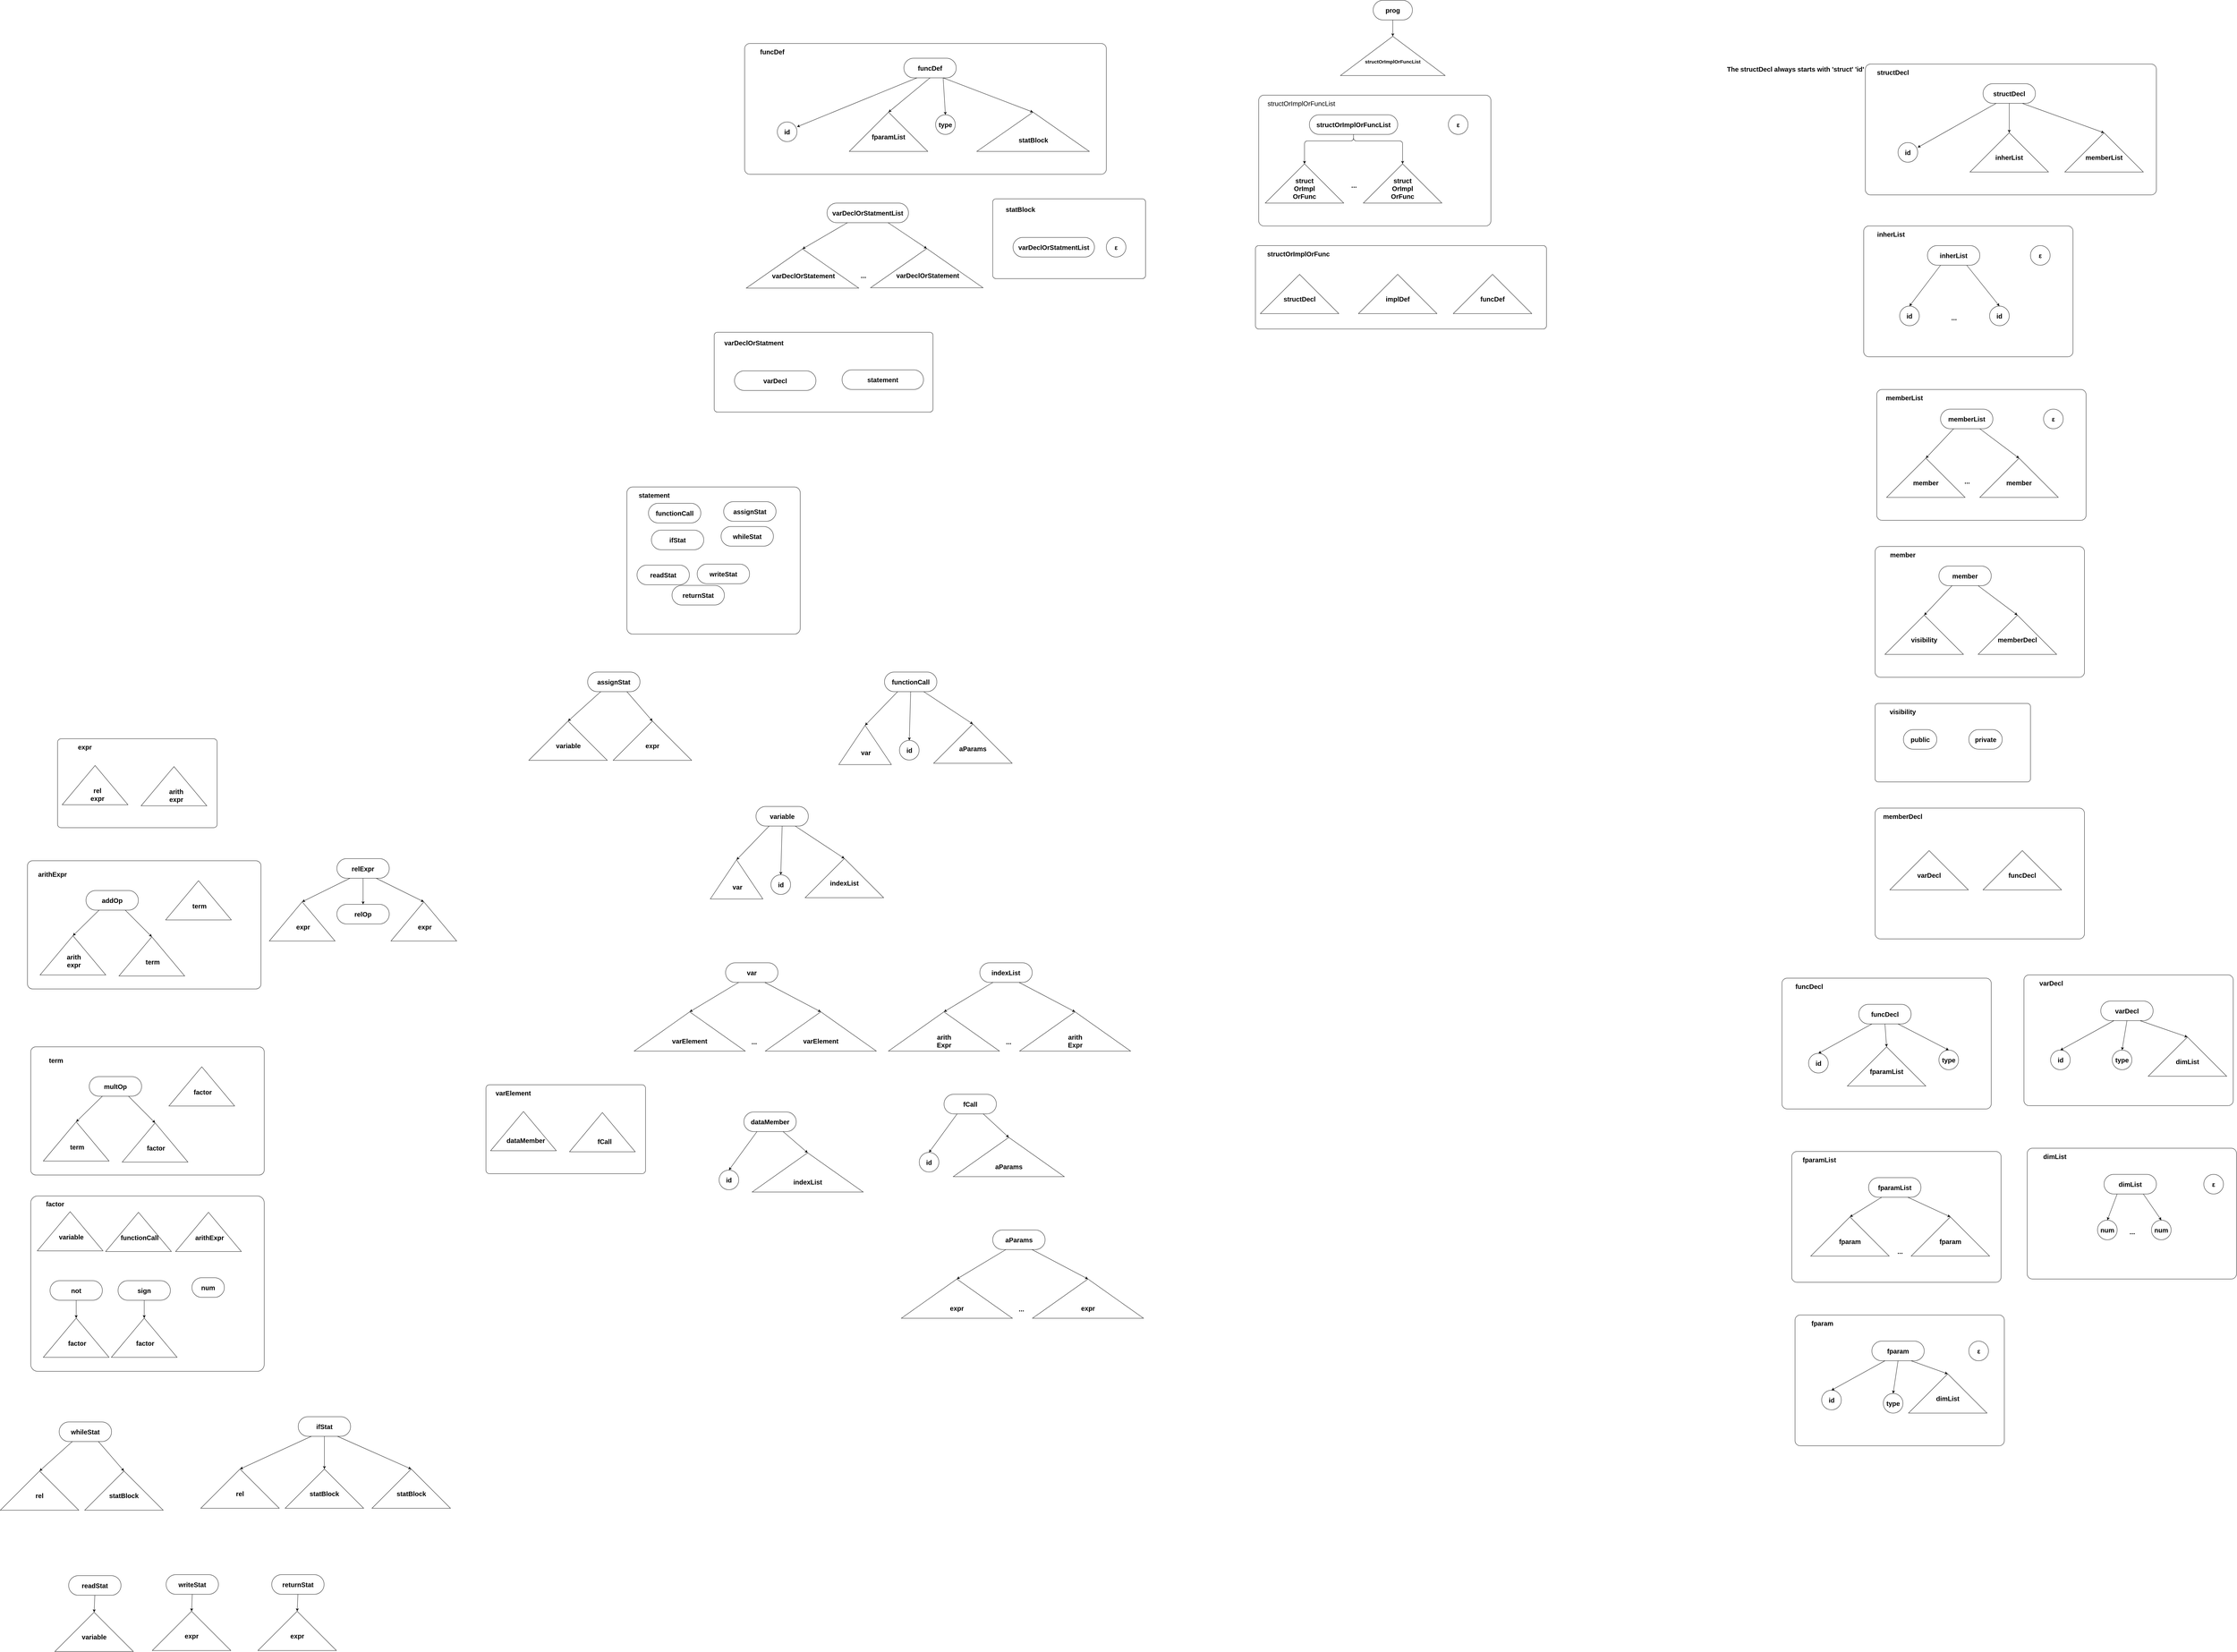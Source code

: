 <mxfile scale="5" border="0">
    <diagram id="I3MWiBG2jOvEPaPsKPGd" name="Page-1">
        <mxGraphModel dx="4812" dy="792" grid="0" gridSize="10" guides="1" tooltips="1" connect="1" arrows="1" fold="1" page="1" pageScale="1" pageWidth="827" pageHeight="1169" math="0" shadow="0">
            <root>
                <mxCell id="0"/>
                <mxCell id="39" value="Background" parent="0"/>
                <mxCell id="38" value="" style="rounded=1;whiteSpace=wrap;html=1;fontSize=20;arcSize=4;fillColor=default;" parent="39" vertex="1">
                    <mxGeometry x="80" y="360" width="710" height="400" as="geometry"/>
                </mxCell>
                <mxCell id="40" value="structOrImplOrFuncList" style="text;html=1;align=center;verticalAlign=middle;resizable=0;points=[];autosize=1;strokeColor=none;fillColor=none;fontSize=20;" parent="39" vertex="1">
                    <mxGeometry x="100" y="370" width="220" height="30" as="geometry"/>
                </mxCell>
                <mxCell id="272" value="" style="rounded=1;whiteSpace=wrap;html=1;fontSize=20;arcSize=4;fillColor=default;fontStyle=1" parent="39" vertex="1">
                    <mxGeometry x="1720" y="4090" width="640" height="400" as="geometry"/>
                </mxCell>
                <mxCell id="273" value="&lt;span&gt;fparam&lt;/span&gt;" style="text;html=1;align=center;verticalAlign=middle;resizable=0;points=[];autosize=1;strokeColor=none;fillColor=none;fontSize=20;fontStyle=1" parent="39" vertex="1">
                    <mxGeometry x="1763" y="4100" width="80" height="30" as="geometry"/>
                </mxCell>
                <mxCell id="277" style="edgeStyle=none;html=1;exitX=0.25;exitY=1;exitDx=0;exitDy=0;entryX=0.5;entryY=0;entryDx=0;entryDy=0;fontSize=20;strokeColor=default;" parent="39" source="280" target="281" edge="1">
                    <mxGeometry relative="1" as="geometry"/>
                </mxCell>
                <mxCell id="283" style="edgeStyle=none;html=1;exitX=0.5;exitY=1;exitDx=0;exitDy=0;entryX=0.5;entryY=0;entryDx=0;entryDy=0;fontSize=15;" parent="39" source="280" target="282" edge="1">
                    <mxGeometry relative="1" as="geometry"/>
                </mxCell>
                <mxCell id="280" value="&lt;span&gt;fparam&lt;/span&gt;" style="rounded=1;whiteSpace=wrap;html=1;arcSize=50;fontSize=20;fontStyle=1" parent="39" vertex="1">
                    <mxGeometry x="1955" y="4170" width="160" height="60" as="geometry"/>
                </mxCell>
                <mxCell id="281" value="&lt;font style=&quot;font-size: 20px&quot;&gt;&lt;span style=&quot;font-size: 20px;&quot;&gt;id&lt;/span&gt;&lt;/font&gt;" style="rounded=1;whiteSpace=wrap;html=1;arcSize=50;fontSize=20;fontStyle=1" parent="39" vertex="1">
                    <mxGeometry x="1801.5" y="4320" width="60" height="60" as="geometry"/>
                </mxCell>
                <mxCell id="282" value="&lt;font style=&quot;font-size: 20px&quot;&gt;&lt;span style=&quot;font-size: 20px&quot;&gt;type&lt;/span&gt;&lt;/font&gt;" style="rounded=1;whiteSpace=wrap;html=1;arcSize=50;fontSize=20;fontStyle=1" parent="39" vertex="1">
                    <mxGeometry x="1990" y="4330" width="60" height="60" as="geometry"/>
                </mxCell>
                <mxCell id="295" value="" style="rounded=1;whiteSpace=wrap;html=1;fontSize=20;arcSize=4;fillColor=default;fontStyle=1" parent="39" vertex="1">
                    <mxGeometry x="-1852" y="1558" width="530" height="450" as="geometry"/>
                </mxCell>
                <mxCell id="296" value="&lt;span&gt;statement&lt;/span&gt;" style="text;html=1;align=center;verticalAlign=middle;resizable=0;points=[];autosize=1;strokeColor=none;fillColor=none;fontSize=20;fontStyle=1" parent="39" vertex="1">
                    <mxGeometry x="-1824" y="1568" width="110" height="30" as="geometry"/>
                </mxCell>
                <mxCell id="307" value="&lt;span&gt;ifStat&lt;/span&gt;" style="rounded=1;whiteSpace=wrap;html=1;arcSize=50;fontSize=20;fontStyle=1" parent="39" vertex="1">
                    <mxGeometry x="-1777" y="1690" width="160" height="60" as="geometry"/>
                </mxCell>
                <mxCell id="308" value="&lt;span&gt;whileStat&lt;br&gt;&lt;/span&gt;" style="rounded=1;whiteSpace=wrap;html=1;arcSize=50;fontSize=20;fontStyle=1" parent="39" vertex="1">
                    <mxGeometry x="-1564" y="1679" width="160" height="60" as="geometry"/>
                </mxCell>
                <mxCell id="309" value="&lt;span&gt;readStat&lt;br&gt;&lt;/span&gt;" style="rounded=1;whiteSpace=wrap;html=1;arcSize=50;fontSize=20;fontStyle=1" parent="39" vertex="1">
                    <mxGeometry x="-1821" y="1797" width="160" height="60" as="geometry"/>
                </mxCell>
                <mxCell id="312" value="&lt;span&gt;writeStat&lt;/span&gt;" style="rounded=1;whiteSpace=wrap;html=1;arcSize=50;fontSize=20;fontStyle=1" parent="39" vertex="1">
                    <mxGeometry x="-1637" y="1794" width="160" height="60" as="geometry"/>
                </mxCell>
                <mxCell id="315" value="&lt;span&gt;returnStat&lt;br&gt;&lt;/span&gt;" style="rounded=1;whiteSpace=wrap;html=1;arcSize=50;fontSize=20;fontStyle=1" parent="39" vertex="1">
                    <mxGeometry x="-1714" y="1859" width="160" height="60" as="geometry"/>
                </mxCell>
                <mxCell id="316" value="&lt;span&gt;functionCall&lt;br&gt;&lt;/span&gt;" style="rounded=1;whiteSpace=wrap;html=1;arcSize=50;fontSize=20;fontStyle=1" parent="39" vertex="1">
                    <mxGeometry x="-1786" y="1608" width="160" height="60" as="geometry"/>
                </mxCell>
                <mxCell id="451" value="" style="rounded=1;whiteSpace=wrap;html=1;fontSize=20;arcSize=4;fillColor=default;fontStyle=1" parent="39" vertex="1">
                    <mxGeometry x="-1585" y="1085" width="669" height="244" as="geometry"/>
                </mxCell>
                <mxCell id="1" value="Foreground" parent="0"/>
                <mxCell id="29" value="" style="group;fontSize=20;fontStyle=1" parent="1" vertex="1" connectable="0">
                    <mxGeometry x="130" y="570" width="180" height="180" as="geometry"/>
                </mxCell>
                <mxCell id="30" value="" style="triangle;whiteSpace=wrap;html=1;rotation=-90;fontSize=20;fontStyle=1" parent="29" vertex="1">
                    <mxGeometry x="30" y="-60" width="120" height="240" as="geometry"/>
                </mxCell>
                <mxCell id="31" value="struct&lt;br&gt;OrImpl&lt;br&gt;OrFunc" style="text;html=1;strokeColor=none;fillColor=none;align=center;verticalAlign=middle;whiteSpace=wrap;rounded=0;fontSize=20;fontStyle=1" parent="29" vertex="1">
                    <mxGeometry x="55" y="55" width="70" height="40" as="geometry"/>
                </mxCell>
                <mxCell id="19" style="edgeStyle=none;html=1;exitX=0.5;exitY=1;exitDx=0;exitDy=0;entryX=1;entryY=0.5;entryDx=0;entryDy=0;fontSize=20;fontStyle=1" parent="1" source="3" target="24" edge="1">
                    <mxGeometry relative="1" as="geometry">
                        <mxPoint x="490" y="200" as="targetPoint"/>
                    </mxGeometry>
                </mxCell>
                <mxCell id="3" value="prog" style="rounded=1;whiteSpace=wrap;html=1;arcSize=50;fontSize=20;fontStyle=1" parent="1" vertex="1">
                    <mxGeometry x="430" y="70" width="120" height="60" as="geometry"/>
                </mxCell>
                <mxCell id="23" value="" style="group;fontSize=20;fontStyle=1" parent="1" vertex="1" connectable="0">
                    <mxGeometry x="370" y="180" width="220" height="220" as="geometry"/>
                </mxCell>
                <mxCell id="24" value="" style="triangle;whiteSpace=wrap;html=1;rotation=-90;fontSize=20;fontStyle=1" parent="23" vertex="1">
                    <mxGeometry x="60" y="-100" width="120" height="320" as="geometry"/>
                </mxCell>
                <mxCell id="25" value="&lt;font style=&quot;font-size: 15px&quot;&gt;structOrImplOrFuncList&lt;/font&gt;" style="text;html=1;strokeColor=none;fillColor=none;align=center;verticalAlign=middle;whiteSpace=wrap;rounded=0;fontSize=20;fontStyle=1" parent="23" vertex="1">
                    <mxGeometry x="85" y="55" width="70" height="40" as="geometry"/>
                </mxCell>
                <mxCell id="27" style="html=1;exitX=0.5;exitY=1;exitDx=0;exitDy=0;entryX=1;entryY=0.5;entryDx=0;entryDy=0;strokeColor=default;fontSize=20;fontStyle=1" parent="1" source="28" target="30" edge="1">
                    <mxGeometry relative="1" as="geometry">
                        <mxPoint x="410" y="550" as="targetPoint"/>
                        <Array as="points">
                            <mxPoint x="370" y="500"/>
                            <mxPoint x="220" y="500"/>
                        </Array>
                    </mxGeometry>
                </mxCell>
                <mxCell id="28" value="structOrImplOrFuncList" style="rounded=1;whiteSpace=wrap;html=1;arcSize=50;fontSize=20;fontStyle=1" parent="1" vertex="1">
                    <mxGeometry x="235" y="420" width="270" height="60" as="geometry"/>
                </mxCell>
                <mxCell id="32" value="&lt;font style=&quot;font-size: 20px&quot;&gt;&lt;span style=&quot;font-size: 20px;&quot;&gt;...&lt;/span&gt;&lt;/font&gt;" style="text;html=1;align=center;verticalAlign=middle;resizable=0;points=[];autosize=1;strokeColor=none;fillColor=none;fontSize=20;fontStyle=1" parent="1" vertex="1">
                    <mxGeometry x="357" y="621" width="27" height="28" as="geometry"/>
                </mxCell>
                <mxCell id="33" value="" style="triangle;whiteSpace=wrap;html=1;rotation=-90;fontSize=20;fontStyle=1" parent="1" vertex="1">
                    <mxGeometry x="460" y="510" width="120" height="240" as="geometry"/>
                </mxCell>
                <mxCell id="34" value="struct&lt;br&gt;OrImpl&lt;br&gt;OrFunc" style="text;html=1;strokeColor=none;fillColor=none;align=center;verticalAlign=middle;whiteSpace=wrap;rounded=0;fontSize=20;fontStyle=1" parent="1" vertex="1">
                    <mxGeometry x="485" y="625" width="70" height="40" as="geometry"/>
                </mxCell>
                <mxCell id="35" style="html=1;exitX=0.5;exitY=1;exitDx=0;exitDy=0;entryX=1;entryY=0.5;entryDx=0;entryDy=0;strokeColor=default;fontSize=20;fontStyle=1" parent="1" source="28" target="33" edge="1">
                    <mxGeometry relative="1" as="geometry">
                        <mxPoint x="260" y="580" as="targetPoint"/>
                        <mxPoint x="420" y="490" as="sourcePoint"/>
                        <Array as="points">
                            <mxPoint x="370" y="500"/>
                            <mxPoint x="520" y="500"/>
                        </Array>
                    </mxGeometry>
                </mxCell>
                <mxCell id="37" value="&lt;font style=&quot;font-size: 20px&quot;&gt;&lt;span style=&quot;font-size: 20px;&quot;&gt;ε&lt;/span&gt;&lt;/font&gt;" style="rounded=1;whiteSpace=wrap;html=1;arcSize=50;fontSize=20;fontStyle=1" parent="1" vertex="1">
                    <mxGeometry x="660" y="420" width="60" height="60" as="geometry"/>
                </mxCell>
                <mxCell id="41" value="" style="rounded=1;whiteSpace=wrap;html=1;fontSize=20;arcSize=4;fillColor=default;fontStyle=1" parent="1" vertex="1">
                    <mxGeometry x="70" y="820" width="890" height="255" as="geometry"/>
                </mxCell>
                <mxCell id="42" value="structOrImplOrFunc" style="text;html=1;align=center;verticalAlign=middle;resizable=0;points=[];autosize=1;strokeColor=none;fillColor=none;fontSize=20;fontStyle=1" parent="1" vertex="1">
                    <mxGeometry x="100" y="831" width="201" height="28" as="geometry"/>
                </mxCell>
                <mxCell id="43" value="" style="group;fontSize=20;fontStyle=1" parent="1" vertex="1" connectable="0">
                    <mxGeometry x="120" y="1030" width="180" height="180" as="geometry"/>
                </mxCell>
                <mxCell id="44" value="" style="triangle;whiteSpace=wrap;html=1;rotation=-90;fontSize=20;fontStyle=1" parent="43" vertex="1">
                    <mxGeometry x="25" y="-182" width="120" height="240" as="geometry"/>
                </mxCell>
                <mxCell id="45" value="structDecl" style="text;html=1;strokeColor=none;fillColor=none;align=center;verticalAlign=middle;whiteSpace=wrap;rounded=0;fontSize=20;fontStyle=1" parent="43" vertex="1">
                    <mxGeometry x="50" y="-67" width="70" height="40" as="geometry"/>
                </mxCell>
                <mxCell id="49" value="" style="triangle;whiteSpace=wrap;html=1;rotation=-90;fontSize=20;fontStyle=1" parent="1" vertex="1">
                    <mxGeometry x="445" y="848" width="120" height="240" as="geometry"/>
                </mxCell>
                <mxCell id="50" value="implDef" style="text;html=1;strokeColor=none;fillColor=none;align=center;verticalAlign=middle;whiteSpace=wrap;rounded=0;fontSize=20;fontStyle=1" parent="1" vertex="1">
                    <mxGeometry x="470" y="963" width="70" height="40" as="geometry"/>
                </mxCell>
                <mxCell id="54" value="" style="triangle;whiteSpace=wrap;html=1;rotation=-90;fontSize=20;fontStyle=1" parent="1" vertex="1">
                    <mxGeometry x="735" y="848" width="120" height="240" as="geometry"/>
                </mxCell>
                <mxCell id="55" value="funcDef" style="text;html=1;strokeColor=none;fillColor=none;align=center;verticalAlign=middle;whiteSpace=wrap;rounded=0;fontSize=20;fontStyle=1" parent="1" vertex="1">
                    <mxGeometry x="760" y="963" width="70" height="40" as="geometry"/>
                </mxCell>
                <mxCell id="59" value="" style="rounded=1;whiteSpace=wrap;html=1;fontSize=20;arcSize=4;fillColor=default;fontStyle=1" parent="1" vertex="1">
                    <mxGeometry x="1935" y="265" width="890" height="400" as="geometry"/>
                </mxCell>
                <mxCell id="60" value="structDecl" style="text;html=1;align=center;verticalAlign=middle;resizable=0;points=[];autosize=1;strokeColor=none;fillColor=none;fontSize=20;fontStyle=1" parent="1" vertex="1">
                    <mxGeometry x="1965" y="276" width="108" height="28" as="geometry"/>
                </mxCell>
                <mxCell id="64" style="edgeStyle=none;html=1;exitX=0.25;exitY=1;exitDx=0;exitDy=0;entryX=1;entryY=0.25;entryDx=0;entryDy=0;fontSize=20;strokeColor=default;fontStyle=1" parent="1" source="67" target="74" edge="1">
                    <mxGeometry relative="1" as="geometry">
                        <mxPoint x="2075" y="475" as="targetPoint"/>
                    </mxGeometry>
                </mxCell>
                <mxCell id="65" style="edgeStyle=none;html=1;exitX=0.5;exitY=1;exitDx=0;exitDy=0;entryX=1;entryY=0.5;entryDx=0;entryDy=0;fontSize=20;strokeColor=default;fontStyle=1" parent="1" source="67" target="68" edge="1">
                    <mxGeometry relative="1" as="geometry"/>
                </mxCell>
                <mxCell id="66" style="edgeStyle=none;html=1;exitX=0.75;exitY=1;exitDx=0;exitDy=0;entryX=1;entryY=0.5;entryDx=0;entryDy=0;fontSize=20;strokeColor=default;fontStyle=1" parent="1" source="67" target="70" edge="1">
                    <mxGeometry relative="1" as="geometry"/>
                </mxCell>
                <mxCell id="67" value="structDecl" style="rounded=1;whiteSpace=wrap;html=1;arcSize=50;fontSize=20;fontStyle=1" parent="1" vertex="1">
                    <mxGeometry x="2295" y="325" width="160" height="60" as="geometry"/>
                </mxCell>
                <mxCell id="68" value="" style="triangle;whiteSpace=wrap;html=1;rotation=-90;fontSize=20;fontStyle=1" parent="1" vertex="1">
                    <mxGeometry x="2315" y="415" width="120" height="240" as="geometry"/>
                </mxCell>
                <mxCell id="69" value="inherList" style="text;html=1;strokeColor=none;fillColor=none;align=center;verticalAlign=middle;whiteSpace=wrap;rounded=0;fontSize=20;fontStyle=1" parent="1" vertex="1">
                    <mxGeometry x="2340" y="530" width="70" height="40" as="geometry"/>
                </mxCell>
                <mxCell id="70" value="" style="triangle;whiteSpace=wrap;html=1;rotation=-90;fontSize=20;fontStyle=1" parent="1" vertex="1">
                    <mxGeometry x="2605" y="415" width="120" height="240" as="geometry"/>
                </mxCell>
                <mxCell id="71" value="memberList" style="text;html=1;strokeColor=none;fillColor=none;align=center;verticalAlign=middle;whiteSpace=wrap;rounded=0;fontSize=20;fontStyle=1" parent="1" vertex="1">
                    <mxGeometry x="2630" y="530" width="70" height="40" as="geometry"/>
                </mxCell>
                <mxCell id="72" value="The structDecl always starts with 'struct' 'id'" style="text;html=1;align=center;verticalAlign=middle;resizable=0;points=[];autosize=1;strokeColor=none;fillColor=none;fontSize=20;fontStyle=1" parent="1" vertex="1">
                    <mxGeometry x="1506" y="266" width="429" height="28" as="geometry"/>
                </mxCell>
                <mxCell id="74" value="&lt;font style=&quot;font-size: 20px&quot;&gt;&lt;span style=&quot;font-size: 20px;&quot;&gt;id&lt;/span&gt;&lt;/font&gt;" style="rounded=1;whiteSpace=wrap;html=1;arcSize=50;fontSize=20;fontStyle=1" parent="1" vertex="1">
                    <mxGeometry x="2035" y="505" width="60" height="60" as="geometry"/>
                </mxCell>
                <mxCell id="75" value="" style="rounded=1;whiteSpace=wrap;html=1;fontSize=20;arcSize=4;fillColor=default;fontStyle=1" parent="1" vertex="1">
                    <mxGeometry x="1930" y="760" width="640" height="400" as="geometry"/>
                </mxCell>
                <mxCell id="76" value="inherList" style="text;html=1;align=center;verticalAlign=middle;resizable=0;points=[];autosize=1;strokeColor=none;fillColor=none;fontSize=20;fontStyle=1" parent="1" vertex="1">
                    <mxGeometry x="1966" y="771" width="94" height="28" as="geometry"/>
                </mxCell>
                <mxCell id="78" style="edgeStyle=none;html=1;exitX=0.25;exitY=1;exitDx=0;exitDy=0;entryX=0.5;entryY=0;entryDx=0;entryDy=0;fontSize=20;strokeColor=default;fontStyle=1" parent="1" source="80" target="88" edge="1">
                    <mxGeometry relative="1" as="geometry">
                        <mxPoint x="2080" y="970" as="targetPoint"/>
                    </mxGeometry>
                </mxCell>
                <mxCell id="79" style="edgeStyle=none;html=1;exitX=0.75;exitY=1;exitDx=0;exitDy=0;entryX=0.5;entryY=0;entryDx=0;entryDy=0;fontSize=20;strokeColor=default;fontStyle=1" parent="1" source="80" target="89" edge="1">
                    <mxGeometry relative="1" as="geometry">
                        <mxPoint x="2370" y="970" as="targetPoint"/>
                    </mxGeometry>
                </mxCell>
                <mxCell id="80" value="&lt;span style=&quot;font-size: 20px&quot;&gt;inherList&lt;/span&gt;" style="rounded=1;whiteSpace=wrap;html=1;arcSize=50;fontSize=20;fontStyle=1" parent="1" vertex="1">
                    <mxGeometry x="2125" y="820" width="160" height="60" as="geometry"/>
                </mxCell>
                <mxCell id="86" value="&lt;font style=&quot;font-size: 20px&quot;&gt;&lt;span style=&quot;font-size: 20px;&quot;&gt;ε&lt;/span&gt;&lt;/font&gt;" style="rounded=1;whiteSpace=wrap;html=1;arcSize=50;fontSize=20;fontStyle=1" parent="1" vertex="1">
                    <mxGeometry x="2440" y="820" width="60" height="60" as="geometry"/>
                </mxCell>
                <mxCell id="87" value="&lt;font style=&quot;font-size: 20px&quot;&gt;&lt;span style=&quot;font-size: 20px;&quot;&gt;...&lt;/span&gt;&lt;/font&gt;" style="text;html=1;align=center;verticalAlign=middle;resizable=0;points=[];autosize=1;strokeColor=none;fillColor=none;fontSize=20;fontStyle=1" parent="1" vertex="1">
                    <mxGeometry x="2192" y="1026" width="27" height="28" as="geometry"/>
                </mxCell>
                <mxCell id="88" value="&lt;font style=&quot;font-size: 20px&quot;&gt;&lt;span style=&quot;font-size: 20px;&quot;&gt;id&lt;/span&gt;&lt;/font&gt;" style="rounded=1;whiteSpace=wrap;html=1;arcSize=50;fontSize=20;fontStyle=1" parent="1" vertex="1">
                    <mxGeometry x="2040" y="1005" width="60" height="60" as="geometry"/>
                </mxCell>
                <mxCell id="89" value="&lt;font style=&quot;font-size: 20px&quot;&gt;&lt;span style=&quot;font-size: 20px;&quot;&gt;id&lt;/span&gt;&lt;/font&gt;" style="rounded=1;whiteSpace=wrap;html=1;arcSize=50;fontSize=20;fontStyle=1" parent="1" vertex="1">
                    <mxGeometry x="2315" y="1005" width="60" height="60" as="geometry"/>
                </mxCell>
                <mxCell id="90" value="" style="rounded=1;whiteSpace=wrap;html=1;fontSize=20;arcSize=4;fillColor=default;fontStyle=1" parent="1" vertex="1">
                    <mxGeometry x="1970" y="1260" width="640" height="400" as="geometry"/>
                </mxCell>
                <mxCell id="91" value="memberList" style="text;html=1;align=center;verticalAlign=middle;resizable=0;points=[];autosize=1;strokeColor=none;fillColor=none;fontSize=20;fontStyle=1" parent="1" vertex="1">
                    <mxGeometry x="1992" y="1271" width="123" height="28" as="geometry"/>
                </mxCell>
                <mxCell id="92" style="edgeStyle=none;html=1;exitX=0.25;exitY=1;exitDx=0;exitDy=0;entryX=1;entryY=0.5;entryDx=0;entryDy=0;fontSize=20;strokeColor=default;fontStyle=1" parent="1" source="94" target="99" edge="1">
                    <mxGeometry relative="1" as="geometry">
                        <mxPoint x="2110" y="1505" as="targetPoint"/>
                    </mxGeometry>
                </mxCell>
                <mxCell id="93" style="edgeStyle=none;html=1;exitX=0.75;exitY=1;exitDx=0;exitDy=0;entryX=1;entryY=0.5;entryDx=0;entryDy=0;fontSize=20;strokeColor=default;fontStyle=1" parent="1" source="94" target="103" edge="1">
                    <mxGeometry relative="1" as="geometry">
                        <mxPoint x="2385" y="1505" as="targetPoint"/>
                    </mxGeometry>
                </mxCell>
                <mxCell id="94" value="&lt;span style=&quot;font-size: 20px&quot;&gt;memberList&lt;/span&gt;" style="rounded=1;whiteSpace=wrap;html=1;arcSize=50;fontSize=20;fontStyle=1" parent="1" vertex="1">
                    <mxGeometry x="2165" y="1320" width="160" height="60" as="geometry"/>
                </mxCell>
                <mxCell id="95" value="&lt;font style=&quot;font-size: 20px&quot;&gt;&lt;span style=&quot;font-size: 20px;&quot;&gt;ε&lt;/span&gt;&lt;/font&gt;" style="rounded=1;whiteSpace=wrap;html=1;arcSize=50;fontSize=20;fontStyle=1" parent="1" vertex="1">
                    <mxGeometry x="2480" y="1320" width="60" height="60" as="geometry"/>
                </mxCell>
                <mxCell id="96" value="&lt;font style=&quot;font-size: 20px&quot;&gt;&lt;span style=&quot;font-size: 20px;&quot;&gt;...&lt;/span&gt;&lt;/font&gt;" style="text;html=1;align=center;verticalAlign=middle;resizable=0;points=[];autosize=1;strokeColor=none;fillColor=none;fontSize=20;fontStyle=1" parent="1" vertex="1">
                    <mxGeometry x="2232" y="1526" width="27" height="28" as="geometry"/>
                </mxCell>
                <mxCell id="101" value="" style="group;fontSize=20;fontStyle=1" parent="1" vertex="1" connectable="0">
                    <mxGeometry x="2000" y="1470" width="240" height="120" as="geometry"/>
                </mxCell>
                <mxCell id="99" value="" style="triangle;whiteSpace=wrap;html=1;rotation=-90;fontSize=20;fontStyle=1" parent="101" vertex="1">
                    <mxGeometry x="60" y="-60" width="120" height="240" as="geometry"/>
                </mxCell>
                <mxCell id="100" value="member" style="text;html=1;strokeColor=none;fillColor=none;align=center;verticalAlign=middle;whiteSpace=wrap;rounded=0;fontSize=20;fontStyle=1" parent="101" vertex="1">
                    <mxGeometry x="85" y="55" width="70" height="40" as="geometry"/>
                </mxCell>
                <mxCell id="102" value="" style="group;fontSize=20;fontStyle=1" parent="1" vertex="1" connectable="0">
                    <mxGeometry x="2285" y="1470" width="240" height="120" as="geometry"/>
                </mxCell>
                <mxCell id="103" value="" style="triangle;whiteSpace=wrap;html=1;rotation=-90;fontSize=20;fontStyle=1" parent="102" vertex="1">
                    <mxGeometry x="60" y="-60" width="120" height="240" as="geometry"/>
                </mxCell>
                <mxCell id="104" value="member" style="text;html=1;strokeColor=none;fillColor=none;align=center;verticalAlign=middle;whiteSpace=wrap;rounded=0;fontSize=20;fontStyle=1" parent="102" vertex="1">
                    <mxGeometry x="85" y="55" width="70" height="40" as="geometry"/>
                </mxCell>
                <mxCell id="119" value="" style="rounded=1;whiteSpace=wrap;html=1;fontSize=20;arcSize=4;fillColor=default;fontStyle=1" parent="1" vertex="1">
                    <mxGeometry x="1965" y="1740" width="640" height="400" as="geometry"/>
                </mxCell>
                <mxCell id="120" value="member" style="text;html=1;align=center;verticalAlign=middle;resizable=0;points=[];autosize=1;strokeColor=none;fillColor=none;fontSize=20;fontStyle=1" parent="1" vertex="1">
                    <mxGeometry x="2005" y="1751" width="88" height="28" as="geometry"/>
                </mxCell>
                <mxCell id="121" style="edgeStyle=none;html=1;exitX=0.25;exitY=1;exitDx=0;exitDy=0;entryX=1;entryY=0.5;entryDx=0;entryDy=0;fontSize=20;strokeColor=default;fontStyle=1" parent="1" source="123" target="127" edge="1">
                    <mxGeometry relative="1" as="geometry">
                        <mxPoint x="2105" y="1985" as="targetPoint"/>
                    </mxGeometry>
                </mxCell>
                <mxCell id="122" style="edgeStyle=none;html=1;exitX=0.75;exitY=1;exitDx=0;exitDy=0;entryX=1;entryY=0.5;entryDx=0;entryDy=0;fontSize=20;strokeColor=default;fontStyle=1" parent="1" source="123" target="130" edge="1">
                    <mxGeometry relative="1" as="geometry">
                        <mxPoint x="2380" y="1985" as="targetPoint"/>
                    </mxGeometry>
                </mxCell>
                <mxCell id="123" value="&lt;span style=&quot;font-size: 20px&quot;&gt;member&lt;/span&gt;" style="rounded=1;whiteSpace=wrap;html=1;arcSize=50;fontSize=20;fontStyle=1" parent="1" vertex="1">
                    <mxGeometry x="2160" y="1800" width="160" height="60" as="geometry"/>
                </mxCell>
                <mxCell id="126" value="" style="group;fontSize=20;fontStyle=1" parent="1" vertex="1" connectable="0">
                    <mxGeometry x="1995" y="1950" width="240" height="120" as="geometry"/>
                </mxCell>
                <mxCell id="127" value="" style="triangle;whiteSpace=wrap;html=1;rotation=-90;fontSize=20;fontStyle=1" parent="126" vertex="1">
                    <mxGeometry x="60" y="-60" width="120" height="240" as="geometry"/>
                </mxCell>
                <mxCell id="128" value="visibility" style="text;html=1;strokeColor=none;fillColor=none;align=center;verticalAlign=middle;whiteSpace=wrap;rounded=0;fontSize=20;fontStyle=1" parent="126" vertex="1">
                    <mxGeometry x="85" y="55" width="70" height="40" as="geometry"/>
                </mxCell>
                <mxCell id="129" value="" style="group;fontSize=20;fontStyle=1" parent="1" vertex="1" connectable="0">
                    <mxGeometry x="2280" y="1950" width="240" height="120" as="geometry"/>
                </mxCell>
                <mxCell id="130" value="" style="triangle;whiteSpace=wrap;html=1;rotation=-90;fontSize=20;fontStyle=1" parent="129" vertex="1">
                    <mxGeometry x="60" y="-60" width="120" height="240" as="geometry"/>
                </mxCell>
                <mxCell id="131" value="memberDecl" style="text;html=1;strokeColor=none;fillColor=none;align=center;verticalAlign=middle;whiteSpace=wrap;rounded=0;fontSize=20;fontStyle=1" parent="129" vertex="1">
                    <mxGeometry x="85" y="55" width="70" height="40" as="geometry"/>
                </mxCell>
                <mxCell id="132" value="" style="rounded=1;whiteSpace=wrap;html=1;fontSize=20;arcSize=4;fillColor=default;fontStyle=1" parent="1" vertex="1">
                    <mxGeometry x="1965" y="2220" width="475" height="240" as="geometry"/>
                </mxCell>
                <mxCell id="133" value="visibility" style="text;html=1;align=center;verticalAlign=middle;resizable=0;points=[];autosize=1;strokeColor=none;fillColor=none;fontSize=20;fontStyle=1" parent="1" vertex="1">
                    <mxGeometry x="2004" y="2231" width="90" height="28" as="geometry"/>
                </mxCell>
                <mxCell id="143" value="&lt;font style=&quot;font-size: 20px&quot;&gt;&lt;span style=&quot;font-size: 20px;&quot;&gt;public&lt;/span&gt;&lt;/font&gt;" style="rounded=1;whiteSpace=wrap;html=1;arcSize=50;fontSize=20;fontStyle=1" parent="1" vertex="1">
                    <mxGeometry x="2051.5" y="2300" width="102" height="60" as="geometry"/>
                </mxCell>
                <mxCell id="145" value="&lt;span style=&quot;font-size: 20px&quot;&gt;&lt;span style=&quot;font-size: 20px;&quot;&gt;private&lt;/span&gt;&lt;/span&gt;" style="rounded=1;whiteSpace=wrap;html=1;arcSize=50;fontSize=20;fontStyle=1" parent="1" vertex="1">
                    <mxGeometry x="2251.5" y="2300" width="102" height="60" as="geometry"/>
                </mxCell>
                <mxCell id="146" value="" style="rounded=1;whiteSpace=wrap;html=1;fontSize=20;arcSize=4;fillColor=default;fontStyle=1" parent="1" vertex="1">
                    <mxGeometry x="1965" y="2540" width="640" height="400" as="geometry"/>
                </mxCell>
                <mxCell id="147" value="memberDecl" style="text;html=1;align=center;verticalAlign=middle;resizable=0;points=[];autosize=1;strokeColor=none;fillColor=none;fontSize=20;fontStyle=1" parent="1" vertex="1">
                    <mxGeometry x="1984" y="2551" width="130" height="28" as="geometry"/>
                </mxCell>
                <mxCell id="151" value="" style="group;fontSize=20;fontStyle=1" parent="1" vertex="1" connectable="0">
                    <mxGeometry x="2010" y="2670" width="240" height="120" as="geometry"/>
                </mxCell>
                <mxCell id="152" value="" style="triangle;whiteSpace=wrap;html=1;rotation=-90;fontSize=20;fontStyle=1" parent="151" vertex="1">
                    <mxGeometry x="60" y="-60" width="120" height="240" as="geometry"/>
                </mxCell>
                <mxCell id="153" value="varDecl" style="text;html=1;strokeColor=none;fillColor=none;align=center;verticalAlign=middle;whiteSpace=wrap;rounded=0;fontSize=20;fontStyle=1" parent="151" vertex="1">
                    <mxGeometry x="85" y="55" width="70" height="40" as="geometry"/>
                </mxCell>
                <mxCell id="154" value="" style="group;fontSize=20;fontStyle=1" parent="1" vertex="1" connectable="0">
                    <mxGeometry x="2295" y="2670" width="240" height="120" as="geometry"/>
                </mxCell>
                <mxCell id="155" value="" style="triangle;whiteSpace=wrap;html=1;rotation=-90;fontSize=20;fontStyle=1" parent="154" vertex="1">
                    <mxGeometry x="60" y="-60" width="120" height="240" as="geometry"/>
                </mxCell>
                <mxCell id="156" value="funcDecl" style="text;html=1;strokeColor=none;fillColor=none;align=center;verticalAlign=middle;whiteSpace=wrap;rounded=0;fontSize=20;fontStyle=1" parent="154" vertex="1">
                    <mxGeometry x="85" y="55" width="70" height="40" as="geometry"/>
                </mxCell>
                <mxCell id="157" value="" style="rounded=1;whiteSpace=wrap;html=1;fontSize=20;arcSize=4;fillColor=default;fontStyle=1" parent="1" vertex="1">
                    <mxGeometry x="1680" y="3060" width="640" height="400" as="geometry"/>
                </mxCell>
                <mxCell id="158" value="&lt;span&gt;funcDecl&lt;/span&gt;" style="text;html=1;align=center;verticalAlign=middle;resizable=0;points=[];autosize=1;strokeColor=none;fillColor=none;fontSize=20;fontStyle=1" parent="1" vertex="1">
                    <mxGeometry x="1716" y="3071" width="94" height="28" as="geometry"/>
                </mxCell>
                <mxCell id="162" value="" style="group;fontSize=20;fontStyle=1" parent="1" vertex="1" connectable="0">
                    <mxGeometry x="1880" y="3270" width="240" height="120" as="geometry"/>
                </mxCell>
                <mxCell id="163" value="" style="triangle;whiteSpace=wrap;html=1;rotation=-90;fontSize=20;fontStyle=1" parent="162" vertex="1">
                    <mxGeometry x="60" y="-60" width="120" height="240" as="geometry"/>
                </mxCell>
                <mxCell id="164" value="fparamList" style="text;html=1;strokeColor=none;fillColor=none;align=center;verticalAlign=middle;whiteSpace=wrap;rounded=0;fontSize=20;fontStyle=1" parent="162" vertex="1">
                    <mxGeometry x="85" y="55" width="70" height="40" as="geometry"/>
                </mxCell>
                <mxCell id="168" style="edgeStyle=none;html=1;exitX=0.25;exitY=1;exitDx=0;exitDy=0;entryX=0.5;entryY=0;entryDx=0;entryDy=0;fontSize=20;strokeColor=default;fontStyle=1" parent="1" source="165" target="166" edge="1">
                    <mxGeometry relative="1" as="geometry"/>
                </mxCell>
                <mxCell id="169" style="edgeStyle=none;html=1;exitX=0.5;exitY=1;exitDx=0;exitDy=0;entryX=1;entryY=0.5;entryDx=0;entryDy=0;fontSize=20;strokeColor=default;fontStyle=1" parent="1" source="165" target="163" edge="1">
                    <mxGeometry relative="1" as="geometry"/>
                </mxCell>
                <mxCell id="170" style="edgeStyle=none;html=1;exitX=0.75;exitY=1;exitDx=0;exitDy=0;entryX=0.5;entryY=0;entryDx=0;entryDy=0;fontSize=20;strokeColor=default;fontStyle=1" parent="1" source="165" target="167" edge="1">
                    <mxGeometry relative="1" as="geometry"/>
                </mxCell>
                <mxCell id="165" value="funcDecl" style="rounded=1;whiteSpace=wrap;html=1;arcSize=50;fontSize=20;fontStyle=1" parent="1" vertex="1">
                    <mxGeometry x="1915" y="3140" width="160" height="60" as="geometry"/>
                </mxCell>
                <mxCell id="166" value="&lt;font style=&quot;font-size: 20px&quot;&gt;&lt;span style=&quot;font-size: 20px;&quot;&gt;id&lt;/span&gt;&lt;/font&gt;" style="rounded=1;whiteSpace=wrap;html=1;arcSize=50;fontSize=20;fontStyle=1" parent="1" vertex="1">
                    <mxGeometry x="1761.5" y="3290" width="60" height="60" as="geometry"/>
                </mxCell>
                <mxCell id="167" value="&lt;font style=&quot;font-size: 20px&quot;&gt;&lt;span style=&quot;font-size: 20px&quot;&gt;type&lt;/span&gt;&lt;/font&gt;" style="rounded=1;whiteSpace=wrap;html=1;arcSize=50;fontSize=20;fontStyle=1" parent="1" vertex="1">
                    <mxGeometry x="2160" y="3280" width="60" height="60" as="geometry"/>
                </mxCell>
                <mxCell id="171" value="" style="rounded=1;whiteSpace=wrap;html=1;fontSize=20;arcSize=4;fillColor=default;fontStyle=1" parent="1" vertex="1">
                    <mxGeometry x="2420" y="3050" width="640" height="400" as="geometry"/>
                </mxCell>
                <mxCell id="172" value="&lt;span&gt;varDecl&lt;/span&gt;" style="text;html=1;align=center;verticalAlign=middle;resizable=0;points=[];autosize=1;strokeColor=none;fillColor=none;fontSize=20;fontStyle=1" parent="1" vertex="1">
                    <mxGeometry x="2462" y="3061" width="82" height="28" as="geometry"/>
                </mxCell>
                <mxCell id="173" value="" style="group;fontSize=20;fontStyle=1" parent="1" vertex="1" connectable="0">
                    <mxGeometry x="2800" y="3240" width="240" height="120" as="geometry"/>
                </mxCell>
                <mxCell id="174" value="" style="triangle;whiteSpace=wrap;html=1;rotation=-90;fontSize=20;fontStyle=1" parent="173" vertex="1">
                    <mxGeometry x="60" y="-60" width="120" height="240" as="geometry"/>
                </mxCell>
                <mxCell id="175" value="dimList" style="text;html=1;strokeColor=none;fillColor=none;align=center;verticalAlign=middle;whiteSpace=wrap;rounded=0;fontSize=20;fontStyle=1" parent="173" vertex="1">
                    <mxGeometry x="85" y="55" width="70" height="40" as="geometry"/>
                </mxCell>
                <mxCell id="176" style="edgeStyle=none;html=1;exitX=0.25;exitY=1;exitDx=0;exitDy=0;entryX=0.5;entryY=0;entryDx=0;entryDy=0;fontSize=20;strokeColor=default;fontStyle=1" parent="1" source="179" target="180" edge="1">
                    <mxGeometry relative="1" as="geometry"/>
                </mxCell>
                <mxCell id="183" style="edgeStyle=none;html=1;exitX=0.5;exitY=1;exitDx=0;exitDy=0;entryX=0.5;entryY=0;entryDx=0;entryDy=0;fontSize=20;strokeColor=default;fontStyle=1" parent="1" source="179" target="181" edge="1">
                    <mxGeometry relative="1" as="geometry"/>
                </mxCell>
                <mxCell id="184" style="edgeStyle=none;html=1;exitX=0.75;exitY=1;exitDx=0;exitDy=0;entryX=1;entryY=0.5;entryDx=0;entryDy=0;fontSize=20;strokeColor=default;fontStyle=1" parent="1" source="179" target="174" edge="1">
                    <mxGeometry relative="1" as="geometry"/>
                </mxCell>
                <mxCell id="179" value="varDecl" style="rounded=1;whiteSpace=wrap;html=1;arcSize=50;fontSize=20;fontStyle=1" parent="1" vertex="1">
                    <mxGeometry x="2655" y="3130" width="160" height="60" as="geometry"/>
                </mxCell>
                <mxCell id="180" value="&lt;font style=&quot;font-size: 20px&quot;&gt;&lt;span style=&quot;font-size: 20px;&quot;&gt;id&lt;/span&gt;&lt;/font&gt;" style="rounded=1;whiteSpace=wrap;html=1;arcSize=50;fontSize=20;fontStyle=1" parent="1" vertex="1">
                    <mxGeometry x="2501.5" y="3280" width="60" height="60" as="geometry"/>
                </mxCell>
                <mxCell id="181" value="&lt;font style=&quot;font-size: 20px&quot;&gt;&lt;span style=&quot;font-size: 20px&quot;&gt;type&lt;/span&gt;&lt;/font&gt;" style="rounded=1;whiteSpace=wrap;html=1;arcSize=50;fontSize=20;fontStyle=1" parent="1" vertex="1">
                    <mxGeometry x="2690" y="3280" width="60" height="60" as="geometry"/>
                </mxCell>
                <mxCell id="222" value="" style="rounded=1;whiteSpace=wrap;html=1;fontSize=20;arcSize=4;fillColor=default;fontStyle=1" parent="1" vertex="1">
                    <mxGeometry x="1710" y="3590" width="640" height="400" as="geometry"/>
                </mxCell>
                <mxCell id="223" value="&lt;span&gt;fparamList&lt;/span&gt;" style="text;html=1;align=center;verticalAlign=middle;resizable=0;points=[];autosize=1;strokeColor=none;fillColor=none;fontSize=20;fontStyle=1" parent="1" vertex="1">
                    <mxGeometry x="1738" y="3601" width="112" height="28" as="geometry"/>
                </mxCell>
                <mxCell id="224" value="" style="group;fontSize=20;fontStyle=1" parent="1" vertex="1" connectable="0">
                    <mxGeometry x="1768" y="3790" width="240" height="120" as="geometry"/>
                </mxCell>
                <mxCell id="225" value="" style="triangle;whiteSpace=wrap;html=1;rotation=-90;fontSize=20;fontStyle=1" parent="224" vertex="1">
                    <mxGeometry x="60" y="-60" width="120" height="240" as="geometry"/>
                </mxCell>
                <mxCell id="226" value="fparam" style="text;html=1;strokeColor=none;fillColor=none;align=center;verticalAlign=middle;whiteSpace=wrap;rounded=0;fontSize=20;fontStyle=1" parent="224" vertex="1">
                    <mxGeometry x="85" y="55" width="70" height="40" as="geometry"/>
                </mxCell>
                <mxCell id="227" style="edgeStyle=none;html=1;exitX=0.25;exitY=1;exitDx=0;exitDy=0;entryX=1;entryY=0.5;entryDx=0;entryDy=0;fontSize=20;strokeColor=default;fontStyle=1" parent="1" source="229" target="225" edge="1">
                    <mxGeometry relative="1" as="geometry"/>
                </mxCell>
                <mxCell id="228" style="edgeStyle=none;html=1;exitX=0.75;exitY=1;exitDx=0;exitDy=0;entryX=1;entryY=0.5;entryDx=0;entryDy=0;fontSize=20;strokeColor=default;fontStyle=1" parent="1" source="229" target="236" edge="1">
                    <mxGeometry relative="1" as="geometry"/>
                </mxCell>
                <mxCell id="229" value="fparamList" style="rounded=1;whiteSpace=wrap;html=1;arcSize=50;fontSize=20;fontStyle=1" parent="1" vertex="1">
                    <mxGeometry x="1945" y="3670" width="160" height="60" as="geometry"/>
                </mxCell>
                <mxCell id="230" value="" style="rounded=1;whiteSpace=wrap;html=1;fontSize=20;arcSize=4;fillColor=default;fontStyle=1" parent="1" vertex="1">
                    <mxGeometry x="2430" y="3580" width="640" height="400" as="geometry"/>
                </mxCell>
                <mxCell id="231" value="&lt;span&gt;dimList&lt;/span&gt;" style="text;html=1;align=center;verticalAlign=middle;resizable=0;points=[];autosize=1;strokeColor=none;fillColor=none;fontSize=20;fontStyle=1" parent="1" vertex="1">
                    <mxGeometry x="2473" y="3591" width="81" height="28" as="geometry"/>
                </mxCell>
                <mxCell id="232" style="edgeStyle=none;html=1;exitX=0.75;exitY=1;exitDx=0;exitDy=0;entryX=0.5;entryY=0;entryDx=0;entryDy=0;fontSize=20;strokeColor=default;fontStyle=1" parent="1" source="234" target="241" edge="1">
                    <mxGeometry relative="1" as="geometry">
                        <mxPoint x="2930" y="3770" as="targetPoint"/>
                    </mxGeometry>
                </mxCell>
                <mxCell id="233" style="edgeStyle=none;html=1;exitX=0.25;exitY=1;exitDx=0;exitDy=0;entryX=0.5;entryY=0;entryDx=0;entryDy=0;fontSize=20;strokeColor=default;fontStyle=1" parent="1" source="234" target="240" edge="1">
                    <mxGeometry relative="1" as="geometry">
                        <mxPoint x="2630" y="3780" as="targetPoint"/>
                    </mxGeometry>
                </mxCell>
                <mxCell id="234" value="dimList" style="rounded=1;whiteSpace=wrap;html=1;arcSize=50;fontSize=20;fontStyle=1" parent="1" vertex="1">
                    <mxGeometry x="2665" y="3660" width="160" height="60" as="geometry"/>
                </mxCell>
                <mxCell id="235" value="" style="group;fontSize=20;fontStyle=1" parent="1" vertex="1" connectable="0">
                    <mxGeometry x="2075" y="3790" width="240" height="120" as="geometry"/>
                </mxCell>
                <mxCell id="236" value="" style="triangle;whiteSpace=wrap;html=1;rotation=-90;fontSize=20;fontStyle=1" parent="235" vertex="1">
                    <mxGeometry x="60" y="-60" width="120" height="240" as="geometry"/>
                </mxCell>
                <mxCell id="237" value="fparam" style="text;html=1;strokeColor=none;fillColor=none;align=center;verticalAlign=middle;whiteSpace=wrap;rounded=0;fontSize=20;fontStyle=1" parent="235" vertex="1">
                    <mxGeometry x="85" y="55" width="70" height="40" as="geometry"/>
                </mxCell>
                <mxCell id="238" value="&lt;font style=&quot;font-size: 20px&quot;&gt;&lt;span style=&quot;font-size: 20px;&quot;&gt;...&lt;/span&gt;&lt;/font&gt;" style="text;html=1;align=center;verticalAlign=middle;resizable=0;points=[];autosize=1;strokeColor=none;fillColor=none;fontSize=20;fontStyle=1" parent="1" vertex="1">
                    <mxGeometry x="2027" y="3881" width="27" height="28" as="geometry"/>
                </mxCell>
                <mxCell id="239" value="&lt;font style=&quot;font-size: 20px&quot;&gt;&lt;span style=&quot;font-size: 20px;&quot;&gt;ε&lt;/span&gt;&lt;/font&gt;" style="rounded=1;whiteSpace=wrap;html=1;arcSize=50;fontSize=20;fontStyle=1" parent="1" vertex="1">
                    <mxGeometry x="2970" y="3660" width="60" height="60" as="geometry"/>
                </mxCell>
                <mxCell id="240" value="&lt;font style=&quot;font-size: 20px&quot;&gt;&lt;span style=&quot;font-size: 20px&quot;&gt;num&lt;/span&gt;&lt;/font&gt;" style="rounded=1;whiteSpace=wrap;html=1;arcSize=50;fontSize=20;fontStyle=1" parent="1" vertex="1">
                    <mxGeometry x="2645" y="3800" width="60" height="60" as="geometry"/>
                </mxCell>
                <mxCell id="241" value="&lt;font style=&quot;font-size: 20px&quot;&gt;&lt;span style=&quot;font-size: 20px&quot;&gt;num&lt;/span&gt;&lt;/font&gt;" style="rounded=1;whiteSpace=wrap;html=1;arcSize=50;fontSize=20;fontStyle=1" parent="1" vertex="1">
                    <mxGeometry x="2810" y="3800" width="60" height="60" as="geometry"/>
                </mxCell>
                <mxCell id="242" value="&lt;font style=&quot;font-size: 20px&quot;&gt;&lt;span style=&quot;font-size: 20px;&quot;&gt;...&lt;/span&gt;&lt;/font&gt;" style="text;html=1;align=center;verticalAlign=middle;resizable=0;points=[];autosize=1;strokeColor=none;fillColor=none;fontSize=20;fontStyle=1" parent="1" vertex="1">
                    <mxGeometry x="2737" y="3821" width="27" height="28" as="geometry"/>
                </mxCell>
                <mxCell id="290" value="" style="group;fontSize=20;fontStyle=1" parent="1" vertex="1" connectable="0">
                    <mxGeometry x="2067" y="4270" width="240" height="120" as="geometry"/>
                </mxCell>
                <mxCell id="291" value="" style="triangle;whiteSpace=wrap;html=1;rotation=-90;fontSize=20;fontStyle=1" parent="290" vertex="1">
                    <mxGeometry x="60" y="-60" width="120" height="240" as="geometry"/>
                </mxCell>
                <mxCell id="292" value="dimList" style="text;html=1;strokeColor=none;fillColor=none;align=center;verticalAlign=middle;whiteSpace=wrap;rounded=0;fontSize=20;fontStyle=1" parent="290" vertex="1">
                    <mxGeometry x="85" y="55" width="70" height="40" as="geometry"/>
                </mxCell>
                <mxCell id="293" style="edgeStyle=none;html=1;exitX=0.75;exitY=1;exitDx=0;exitDy=0;entryX=1;entryY=0.5;entryDx=0;entryDy=0;fontSize=15;fontStyle=1" parent="1" source="280" target="291" edge="1">
                    <mxGeometry relative="1" as="geometry"/>
                </mxCell>
                <mxCell id="294" value="&lt;font style=&quot;font-size: 20px&quot;&gt;&lt;span style=&quot;font-size: 20px;&quot;&gt;ε&lt;/span&gt;&lt;/font&gt;" style="rounded=1;whiteSpace=wrap;html=1;arcSize=50;fontSize=20;fontStyle=1" parent="1" vertex="1">
                    <mxGeometry x="2251.5" y="4170" width="60" height="60" as="geometry"/>
                </mxCell>
                <mxCell id="330" value="&lt;span&gt;assignStat&lt;/span&gt;" style="rounded=1;whiteSpace=wrap;html=1;arcSize=50;fontSize=20;fontStyle=1" parent="1" vertex="1">
                    <mxGeometry x="-1556" y="1603" width="160" height="60" as="geometry"/>
                </mxCell>
                <mxCell id="299" value="&lt;span&gt;assignStat&lt;/span&gt;" style="rounded=1;whiteSpace=wrap;html=1;arcSize=50;fontSize=20;fontStyle=1" parent="1" vertex="1">
                    <mxGeometry x="-1972" y="2124" width="160" height="60" as="geometry"/>
                </mxCell>
                <mxCell id="320" value="" style="group;fontSize=20;fontStyle=1" parent="1" vertex="1" connectable="0">
                    <mxGeometry x="-2152" y="2274" width="240" height="120" as="geometry"/>
                </mxCell>
                <mxCell id="321" value="" style="triangle;whiteSpace=wrap;html=1;rotation=-90;fontSize=20;fontStyle=1" parent="320" vertex="1">
                    <mxGeometry x="60" y="-60" width="120" height="240" as="geometry"/>
                </mxCell>
                <mxCell id="322" value="variable" style="text;html=1;strokeColor=none;fillColor=none;align=center;verticalAlign=middle;whiteSpace=wrap;rounded=0;fontSize=20;fontStyle=1" parent="320" vertex="1">
                    <mxGeometry x="86" y="55" width="70" height="40" as="geometry"/>
                </mxCell>
                <mxCell id="324" value="" style="group;fontSize=20;fontStyle=1" parent="1" vertex="1" connectable="0">
                    <mxGeometry x="-1894" y="2274" width="240" height="120" as="geometry"/>
                </mxCell>
                <mxCell id="325" value="" style="triangle;whiteSpace=wrap;html=1;rotation=-90;fontSize=20;fontStyle=1" parent="324" vertex="1">
                    <mxGeometry x="60" y="-60" width="120" height="240" as="geometry"/>
                </mxCell>
                <mxCell id="326" value="expr" style="text;html=1;strokeColor=none;fillColor=none;align=center;verticalAlign=middle;whiteSpace=wrap;rounded=0;fontSize=20;fontStyle=1" parent="324" vertex="1">
                    <mxGeometry x="85" y="55" width="70" height="40" as="geometry"/>
                </mxCell>
                <mxCell id="328" style="edgeStyle=none;html=1;exitX=0.25;exitY=1;exitDx=0;exitDy=0;entryX=1;entryY=0.5;entryDx=0;entryDy=0;fontStyle=1" parent="1" source="299" target="321" edge="1">
                    <mxGeometry relative="1" as="geometry"/>
                </mxCell>
                <mxCell id="329" style="edgeStyle=none;html=1;exitX=0.75;exitY=1;exitDx=0;exitDy=0;entryX=1;entryY=0.5;entryDx=0;entryDy=0;fontStyle=1" parent="1" source="299" target="325" edge="1">
                    <mxGeometry relative="1" as="geometry"/>
                </mxCell>
                <mxCell id="347" style="edgeStyle=none;html=1;exitX=0.75;exitY=1;exitDx=0;exitDy=0;entryX=1;entryY=0.5;entryDx=0;entryDy=0;fontStyle=1" parent="1" source="334" target="345" edge="1">
                    <mxGeometry relative="1" as="geometry"/>
                </mxCell>
                <mxCell id="334" value="&lt;span&gt;ifStat&lt;/span&gt;" style="rounded=1;whiteSpace=wrap;html=1;arcSize=50;fontSize=20;fontStyle=1" parent="1" vertex="1">
                    <mxGeometry x="-2857" y="4401" width="160" height="60" as="geometry"/>
                </mxCell>
                <mxCell id="335" value="" style="group;fontSize=20;fontStyle=1" parent="1" vertex="1" connectable="0">
                    <mxGeometry x="-3155" y="4561" width="240" height="120" as="geometry"/>
                </mxCell>
                <mxCell id="336" value="" style="triangle;whiteSpace=wrap;html=1;rotation=-90;fontSize=20;fontStyle=1" parent="335" vertex="1">
                    <mxGeometry x="60" y="-60" width="120" height="240" as="geometry"/>
                </mxCell>
                <mxCell id="337" value="rel" style="text;html=1;strokeColor=none;fillColor=none;align=center;verticalAlign=middle;whiteSpace=wrap;rounded=0;fontSize=20;fontStyle=1" parent="335" vertex="1">
                    <mxGeometry x="85" y="55" width="70" height="40" as="geometry"/>
                </mxCell>
                <mxCell id="338" value="" style="group;fontSize=20;fontStyle=1" parent="1" vertex="1" connectable="0">
                    <mxGeometry x="-2897" y="4561" width="240" height="120" as="geometry"/>
                </mxCell>
                <mxCell id="339" value="" style="triangle;whiteSpace=wrap;html=1;rotation=-90;fontSize=20;fontStyle=1" parent="338" vertex="1">
                    <mxGeometry x="60" y="-60" width="120" height="240" as="geometry"/>
                </mxCell>
                <mxCell id="340" value="statBlock" style="text;html=1;strokeColor=none;fillColor=none;align=center;verticalAlign=middle;whiteSpace=wrap;rounded=0;fontSize=20;fontStyle=1" parent="338" vertex="1">
                    <mxGeometry x="85" y="55" width="70" height="40" as="geometry"/>
                </mxCell>
                <mxCell id="341" style="edgeStyle=none;html=1;exitX=0.25;exitY=1;exitDx=0;exitDy=0;entryX=1;entryY=0.5;entryDx=0;entryDy=0;fontStyle=1" parent="1" source="334" target="336" edge="1">
                    <mxGeometry relative="1" as="geometry"/>
                </mxCell>
                <mxCell id="342" style="edgeStyle=none;html=1;exitX=0.5;exitY=1;exitDx=0;exitDy=0;entryX=1;entryY=0.5;entryDx=0;entryDy=0;fontStyle=1" parent="1" source="334" target="339" edge="1">
                    <mxGeometry relative="1" as="geometry"/>
                </mxCell>
                <mxCell id="344" value="" style="group;fontSize=20;fontStyle=1" parent="1" vertex="1" connectable="0">
                    <mxGeometry x="-2631.5" y="4561" width="240" height="120" as="geometry"/>
                </mxCell>
                <mxCell id="345" value="" style="triangle;whiteSpace=wrap;html=1;rotation=-90;fontSize=20;fontStyle=1" parent="344" vertex="1">
                    <mxGeometry x="60" y="-60" width="120" height="240" as="geometry"/>
                </mxCell>
                <mxCell id="346" value="statBlock" style="text;html=1;strokeColor=none;fillColor=none;align=center;verticalAlign=middle;whiteSpace=wrap;rounded=0;fontSize=20;fontStyle=1" parent="344" vertex="1">
                    <mxGeometry x="85" y="55" width="70" height="40" as="geometry"/>
                </mxCell>
                <mxCell id="349" value="&lt;span&gt;whileStat&lt;/span&gt;" style="rounded=1;whiteSpace=wrap;html=1;arcSize=50;fontSize=20;fontStyle=1" parent="1" vertex="1">
                    <mxGeometry x="-3588" y="4417" width="160" height="60" as="geometry"/>
                </mxCell>
                <mxCell id="350" value="" style="group;fontSize=20;fontStyle=1" parent="1" vertex="1" connectable="0">
                    <mxGeometry x="-3741" y="4679" width="240" height="120" as="geometry"/>
                </mxCell>
                <mxCell id="351" value="" style="triangle;whiteSpace=wrap;html=1;rotation=-90;fontSize=20;fontStyle=1" parent="350" vertex="1">
                    <mxGeometry x="33" y="-172" width="120" height="240" as="geometry"/>
                </mxCell>
                <mxCell id="352" value="rel" style="text;html=1;strokeColor=none;fillColor=none;align=center;verticalAlign=middle;whiteSpace=wrap;rounded=0;fontSize=20;fontStyle=1" parent="350" vertex="1">
                    <mxGeometry x="58" y="-57" width="70" height="40" as="geometry"/>
                </mxCell>
                <mxCell id="353" value="" style="group;fontSize=20;fontStyle=1" parent="1" vertex="1" connectable="0">
                    <mxGeometry x="-3510" y="4567" width="240" height="120" as="geometry"/>
                </mxCell>
                <mxCell id="354" value="" style="triangle;whiteSpace=wrap;html=1;rotation=-90;fontSize=20;fontStyle=1" parent="353" vertex="1">
                    <mxGeometry x="60" y="-60" width="120" height="240" as="geometry"/>
                </mxCell>
                <mxCell id="355" value="statBlock" style="text;html=1;strokeColor=none;fillColor=none;align=center;verticalAlign=middle;whiteSpace=wrap;rounded=0;fontSize=20;fontStyle=1" parent="353" vertex="1">
                    <mxGeometry x="85" y="55" width="70" height="40" as="geometry"/>
                </mxCell>
                <mxCell id="356" style="edgeStyle=none;html=1;exitX=0.25;exitY=1;exitDx=0;exitDy=0;entryX=1;entryY=0.5;entryDx=0;entryDy=0;fontStyle=1" parent="1" source="349" target="351" edge="1">
                    <mxGeometry relative="1" as="geometry"/>
                </mxCell>
                <mxCell id="357" style="edgeStyle=none;html=1;exitX=0.75;exitY=1;exitDx=0;exitDy=0;entryX=1;entryY=0.5;entryDx=0;entryDy=0;fontStyle=1" parent="1" source="349" target="354" edge="1">
                    <mxGeometry relative="1" as="geometry"/>
                </mxCell>
                <mxCell id="408" value="" style="rounded=1;whiteSpace=wrap;html=1;fontSize=20;arcSize=4;fillColor=default;fontStyle=1" parent="1" vertex="1">
                    <mxGeometry x="-1492" y="202" width="1106" height="400" as="geometry"/>
                </mxCell>
                <mxCell id="409" value="&lt;span&gt;funcDef&lt;/span&gt;" style="text;html=1;align=center;verticalAlign=middle;resizable=0;points=[];autosize=1;strokeColor=none;fillColor=none;fontSize=20;fontStyle=1" parent="1" vertex="1">
                    <mxGeometry x="-1450" y="213" width="84" height="28" as="geometry"/>
                </mxCell>
                <mxCell id="410" style="edgeStyle=none;html=1;exitX=0.25;exitY=1;exitDx=0;exitDy=0;entryX=1;entryY=0.25;entryDx=0;entryDy=0;fontSize=20;strokeColor=default;fontStyle=1" parent="1" source="413" target="419" edge="1">
                    <mxGeometry relative="1" as="geometry">
                        <mxPoint x="-1352" y="412" as="targetPoint"/>
                    </mxGeometry>
                </mxCell>
                <mxCell id="411" style="edgeStyle=none;html=1;exitX=0.5;exitY=1;exitDx=0;exitDy=0;entryX=1;entryY=0.5;entryDx=0;entryDy=0;fontSize=20;strokeColor=default;fontStyle=1" parent="1" source="413" target="414" edge="1">
                    <mxGeometry relative="1" as="geometry"/>
                </mxCell>
                <mxCell id="412" style="edgeStyle=none;html=1;exitX=0.75;exitY=1;exitDx=0;exitDy=0;entryX=0.5;entryY=0;entryDx=0;entryDy=0;fontSize=20;strokeColor=default;fontStyle=1" parent="1" source="413" target="420" edge="1">
                    <mxGeometry relative="1" as="geometry">
                        <mxPoint x="-762" y="412" as="targetPoint"/>
                    </mxGeometry>
                </mxCell>
                <mxCell id="426" style="edgeStyle=none;html=1;exitX=0.75;exitY=1;exitDx=0;exitDy=0;entryX=1;entryY=0.5;entryDx=0;entryDy=0;fontStyle=1" parent="1" source="413" target="424" edge="1">
                    <mxGeometry relative="1" as="geometry"/>
                </mxCell>
                <mxCell id="413" value="funcDef" style="rounded=1;whiteSpace=wrap;html=1;arcSize=50;fontSize=20;fontStyle=1" parent="1" vertex="1">
                    <mxGeometry x="-1005" y="247" width="160" height="60" as="geometry"/>
                </mxCell>
                <mxCell id="419" value="&lt;font style=&quot;font-size: 20px&quot;&gt;&lt;span style=&quot;font-size: 20px;&quot;&gt;id&lt;/span&gt;&lt;/font&gt;" style="rounded=1;whiteSpace=wrap;html=1;arcSize=50;fontSize=20;fontStyle=1" parent="1" vertex="1">
                    <mxGeometry x="-1392" y="442" width="60" height="60" as="geometry"/>
                </mxCell>
                <mxCell id="420" value="&lt;font style=&quot;font-size: 20px&quot;&gt;&lt;span style=&quot;font-size: 20px&quot;&gt;type&lt;/span&gt;&lt;/font&gt;" style="rounded=1;whiteSpace=wrap;html=1;arcSize=50;fontSize=20;fontStyle=1" parent="1" vertex="1">
                    <mxGeometry x="-908" y="420" width="60" height="60" as="geometry"/>
                </mxCell>
                <mxCell id="422" value="" style="group;fontStyle=1" parent="1" vertex="1" connectable="0">
                    <mxGeometry x="-1172" y="412" width="240" height="120" as="geometry"/>
                </mxCell>
                <mxCell id="414" value="" style="triangle;whiteSpace=wrap;html=1;rotation=-90;fontSize=20;fontStyle=1" parent="422" vertex="1">
                    <mxGeometry x="60" y="-60" width="120" height="240" as="geometry"/>
                </mxCell>
                <mxCell id="415" value="fparamList" style="text;html=1;strokeColor=none;fillColor=none;align=center;verticalAlign=middle;whiteSpace=wrap;rounded=0;fontSize=20;fontStyle=1" parent="422" vertex="1">
                    <mxGeometry x="85" y="55" width="70" height="40" as="geometry"/>
                </mxCell>
                <mxCell id="424" value="" style="triangle;whiteSpace=wrap;html=1;rotation=-90;fontSize=20;fontStyle=1" parent="1" vertex="1">
                    <mxGeometry x="-670" y="300" width="120" height="344" as="geometry"/>
                </mxCell>
                <mxCell id="425" value="statBlock" style="text;html=1;strokeColor=none;fillColor=none;align=center;verticalAlign=middle;whiteSpace=wrap;rounded=0;fontSize=20;fontStyle=1" parent="1" vertex="1">
                    <mxGeometry x="-644" y="477" width="70" height="40" as="geometry"/>
                </mxCell>
                <mxCell id="437" style="edgeStyle=none;html=1;exitX=0.25;exitY=1;exitDx=0;exitDy=0;entryX=1;entryY=0.5;entryDx=0;entryDy=0;fontStyle=1" parent="1" source="429" target="435" edge="1">
                    <mxGeometry relative="1" as="geometry"/>
                </mxCell>
                <mxCell id="438" style="edgeStyle=none;html=1;exitX=0.75;exitY=1;exitDx=0;exitDy=0;entryX=1;entryY=0.5;entryDx=0;entryDy=0;fontStyle=1" parent="1" source="429" target="431" edge="1">
                    <mxGeometry relative="1" as="geometry"/>
                </mxCell>
                <mxCell id="429" value="varDeclOrStatmentList" style="rounded=1;whiteSpace=wrap;html=1;arcSize=50;fontSize=20;fontStyle=1" parent="1" vertex="1">
                    <mxGeometry x="-1240" y="690" width="249" height="60" as="geometry"/>
                </mxCell>
                <mxCell id="433" value="" style="group;fontStyle=1" parent="1" vertex="1" connectable="0">
                    <mxGeometry x="-1107" y="829" width="344" height="120" as="geometry"/>
                </mxCell>
                <mxCell id="431" value="" style="triangle;whiteSpace=wrap;html=1;rotation=-90;fontSize=20;fontStyle=1" parent="433" vertex="1">
                    <mxGeometry x="112" y="-112" width="120" height="344" as="geometry"/>
                </mxCell>
                <mxCell id="432" value="varDeclOrStatement" style="text;html=1;strokeColor=none;fillColor=none;align=center;verticalAlign=middle;whiteSpace=wrap;rounded=0;fontSize=20;fontStyle=1" parent="433" vertex="1">
                    <mxGeometry x="140" y="62" width="70" height="40" as="geometry"/>
                </mxCell>
                <mxCell id="439" value="&lt;font style=&quot;font-size: 20px&quot;&gt;&lt;span style=&quot;font-size: 20px;&quot;&gt;...&lt;/span&gt;&lt;/font&gt;" style="text;html=1;align=center;verticalAlign=middle;resizable=0;points=[];autosize=1;strokeColor=none;fillColor=none;fontSize=20;fontStyle=1" parent="433" vertex="1">
                    <mxGeometry x="-36" y="68" width="27" height="28" as="geometry"/>
                </mxCell>
                <mxCell id="434" value="" style="group;fontStyle=1" parent="1" vertex="1" connectable="0">
                    <mxGeometry x="-1487" y="830" width="344" height="120" as="geometry"/>
                </mxCell>
                <mxCell id="435" value="" style="triangle;whiteSpace=wrap;html=1;rotation=-90;fontSize=20;fontStyle=1" parent="434" vertex="1">
                    <mxGeometry x="112" y="-112" width="120" height="344" as="geometry"/>
                </mxCell>
                <mxCell id="436" value="varDeclOrStatement" style="text;html=1;strokeColor=none;fillColor=none;align=center;verticalAlign=middle;whiteSpace=wrap;rounded=0;fontSize=20;fontStyle=1" parent="434" vertex="1">
                    <mxGeometry x="140" y="62" width="70" height="40" as="geometry"/>
                </mxCell>
                <mxCell id="442" value="statement" style="rounded=1;whiteSpace=wrap;html=1;arcSize=50;fontSize=20;fontStyle=1" parent="1" vertex="1">
                    <mxGeometry x="-1194" y="1200" width="249" height="60" as="geometry"/>
                </mxCell>
                <mxCell id="450" value="varDecl" style="rounded=1;whiteSpace=wrap;html=1;arcSize=50;fontSize=20;fontStyle=1" parent="1" vertex="1">
                    <mxGeometry x="-1523" y="1203" width="249" height="60" as="geometry"/>
                </mxCell>
                <mxCell id="453" value="varDeclOrStatment" style="text;html=1;align=center;verticalAlign=middle;resizable=0;points=[];autosize=1;strokeColor=none;fillColor=none;fontSize=20;fontStyle=1" parent="1" vertex="1">
                    <mxGeometry x="-1560" y="1103" width="191" height="28" as="geometry"/>
                </mxCell>
                <mxCell id="456" value="" style="group;fontSize=20;fontStyle=1" parent="1" vertex="1" connectable="0">
                    <mxGeometry x="-1417" y="2795" width="240" height="229.75" as="geometry"/>
                </mxCell>
                <mxCell id="457" value="" style="triangle;whiteSpace=wrap;html=1;rotation=-90;fontSize=20;fontStyle=1" parent="456" vertex="1">
                    <mxGeometry x="-303" y="258.25" width="120" height="339.5" as="geometry"/>
                </mxCell>
                <mxCell id="458" value="varElement" style="text;html=1;strokeColor=none;fillColor=none;align=center;verticalAlign=middle;whiteSpace=wrap;rounded=0;fontSize=20;fontStyle=1" parent="456" vertex="1">
                    <mxGeometry x="-278" y="437" width="70" height="40" as="geometry"/>
                </mxCell>
                <mxCell id="465" value="" style="group;fontSize=20;fontStyle=1" parent="1" vertex="1" connectable="0">
                    <mxGeometry x="-1016" y="2795" width="240" height="229.75" as="geometry"/>
                </mxCell>
                <mxCell id="466" value="" style="triangle;whiteSpace=wrap;html=1;rotation=-90;fontSize=20;fontStyle=1" parent="465" vertex="1">
                    <mxGeometry x="-303" y="258.25" width="120" height="339.5" as="geometry"/>
                </mxCell>
                <mxCell id="467" value="varElement" style="text;html=1;strokeColor=none;fillColor=none;align=center;verticalAlign=middle;whiteSpace=wrap;rounded=0;fontSize=20;fontStyle=1" parent="465" vertex="1">
                    <mxGeometry x="-278" y="437" width="70" height="40" as="geometry"/>
                </mxCell>
                <mxCell id="479" style="edgeStyle=none;html=1;exitX=0.5;exitY=1;exitDx=0;exitDy=0;entryX=0.5;entryY=0;entryDx=0;entryDy=0;" parent="1" source="469" target="478" edge="1">
                    <mxGeometry relative="1" as="geometry"/>
                </mxCell>
                <mxCell id="469" value="&lt;span&gt;variable&lt;/span&gt;" style="rounded=1;whiteSpace=wrap;html=1;arcSize=50;fontSize=20;fontStyle=1" parent="1" vertex="1">
                    <mxGeometry x="-1457.24" y="2535" width="160" height="60" as="geometry"/>
                </mxCell>
                <mxCell id="472" style="edgeStyle=none;html=1;exitX=0.25;exitY=1;exitDx=0;exitDy=0;entryX=1;entryY=0.5;entryDx=0;entryDy=0;fontStyle=1" parent="1" source="469" target="470" edge="1">
                    <mxGeometry relative="1" as="geometry"/>
                </mxCell>
                <mxCell id="473" style="edgeStyle=none;html=1;exitX=0.75;exitY=1;exitDx=0;exitDy=0;entryX=1;entryY=0.5;entryDx=0;entryDy=0;fontStyle=1" parent="1" source="469" target="481" edge="1">
                    <mxGeometry relative="1" as="geometry">
                        <mxPoint x="-1165.99" y="2685" as="targetPoint"/>
                    </mxGeometry>
                </mxCell>
                <mxCell id="477" value="" style="group" parent="1" vertex="1" connectable="0">
                    <mxGeometry x="-1596.995" y="2697.995" width="160.75" height="120" as="geometry"/>
                </mxCell>
                <mxCell id="470" value="" style="triangle;whiteSpace=wrap;html=1;rotation=-90;fontSize=20;fontStyle=1" parent="477" vertex="1">
                    <mxGeometry x="20.375" y="-20.375" width="120" height="160.75" as="geometry"/>
                </mxCell>
                <mxCell id="471" value="var" style="text;html=1;strokeColor=none;fillColor=none;align=center;verticalAlign=middle;whiteSpace=wrap;rounded=0;fontSize=20;fontStyle=1" parent="477" vertex="1">
                    <mxGeometry x="47.745" y="62.995" width="70" height="40" as="geometry"/>
                </mxCell>
                <mxCell id="478" value="&lt;font style=&quot;font-size: 20px&quot;&gt;&lt;span style=&quot;font-size: 20px;&quot;&gt;id&lt;/span&gt;&lt;/font&gt;" style="rounded=1;whiteSpace=wrap;html=1;arcSize=50;fontSize=20;fontStyle=1" parent="1" vertex="1">
                    <mxGeometry x="-1411.49" y="2744" width="60" height="60" as="geometry"/>
                </mxCell>
                <mxCell id="483" value="" style="group" parent="1" vertex="1" connectable="0">
                    <mxGeometry x="-1306.99" y="2694" width="240" height="120" as="geometry"/>
                </mxCell>
                <mxCell id="481" value="" style="triangle;whiteSpace=wrap;html=1;rotation=-90;fontSize=20;fontStyle=1" parent="483" vertex="1">
                    <mxGeometry x="60" y="-60" width="120" height="240" as="geometry"/>
                </mxCell>
                <mxCell id="482" value="indexList" style="text;html=1;strokeColor=none;fillColor=none;align=center;verticalAlign=middle;whiteSpace=wrap;rounded=0;fontSize=20;fontStyle=1" parent="483" vertex="1">
                    <mxGeometry x="85" y="55" width="70" height="40" as="geometry"/>
                </mxCell>
                <mxCell id="455" value="&lt;span&gt;var&lt;/span&gt;" style="rounded=1;whiteSpace=wrap;html=1;arcSize=50;fontSize=20;fontStyle=1" parent="1" vertex="1">
                    <mxGeometry x="-1550.25" y="3013" width="160" height="60" as="geometry"/>
                </mxCell>
                <mxCell id="462" style="edgeStyle=none;html=1;exitX=0.25;exitY=1;exitDx=0;exitDy=0;entryX=1;entryY=0.5;entryDx=0;entryDy=0;fontStyle=1" parent="1" source="455" target="457" edge="1">
                    <mxGeometry relative="1" as="geometry"/>
                </mxCell>
                <mxCell id="463" style="edgeStyle=none;html=1;exitX=0.75;exitY=1;exitDx=0;exitDy=0;entryX=1;entryY=0.5;entryDx=0;entryDy=0;fontStyle=1" parent="1" source="455" target="466" edge="1">
                    <mxGeometry relative="1" as="geometry">
                        <mxPoint x="-1166.25" y="3251" as="targetPoint"/>
                    </mxGeometry>
                </mxCell>
                <mxCell id="468" value="&lt;font style=&quot;font-size: 20px&quot;&gt;&lt;span style=&quot;font-size: 20px;&quot;&gt;...&lt;/span&gt;&lt;/font&gt;" style="text;html=1;align=center;verticalAlign=middle;resizable=0;points=[];autosize=1;strokeColor=none;fillColor=none;fontSize=20;fontStyle=1" parent="1" vertex="1">
                    <mxGeometry x="-1476.25" y="3240" width="27" height="28" as="geometry"/>
                </mxCell>
                <mxCell id="497" value="&lt;span&gt;dataMember&lt;/span&gt;" style="rounded=1;whiteSpace=wrap;html=1;arcSize=50;fontSize=20;fontStyle=1" parent="1" vertex="1">
                    <mxGeometry x="-1494.25" y="3469.25" width="160" height="60" as="geometry"/>
                </mxCell>
                <mxCell id="498" style="edgeStyle=none;html=1;exitX=0.25;exitY=1;exitDx=0;exitDy=0;entryX=0.5;entryY=0;entryDx=0;entryDy=0;fontStyle=1" parent="1" source="497" target="501" edge="1">
                    <mxGeometry relative="1" as="geometry">
                        <mxPoint x="-1604" y="3619.25" as="targetPoint"/>
                    </mxGeometry>
                </mxCell>
                <mxCell id="499" style="edgeStyle=none;html=1;exitX=0.75;exitY=1;exitDx=0;exitDy=0;entryX=1;entryY=0.5;entryDx=0;entryDy=0;fontStyle=1" parent="1" source="497" target="495" edge="1">
                    <mxGeometry relative="1" as="geometry">
                        <mxPoint x="-1110.25" y="3707.25" as="targetPoint"/>
                    </mxGeometry>
                </mxCell>
                <mxCell id="501" value="&lt;font style=&quot;font-size: 20px&quot;&gt;&lt;span style=&quot;font-size: 20px;&quot;&gt;id&lt;/span&gt;&lt;/font&gt;" style="rounded=1;whiteSpace=wrap;html=1;arcSize=50;fontSize=20;fontStyle=1" parent="1" vertex="1">
                    <mxGeometry x="-1570" y="3647" width="60" height="60" as="geometry"/>
                </mxCell>
                <mxCell id="502" value="" style="triangle;whiteSpace=wrap;html=1;rotation=-90;fontSize=20;fontStyle=1" parent="1" vertex="1">
                    <mxGeometry x="-942.5" y="3053.25" width="120" height="339.5" as="geometry"/>
                </mxCell>
                <mxCell id="503" value="arith&lt;br&gt;Expr" style="text;html=1;strokeColor=none;fillColor=none;align=center;verticalAlign=middle;whiteSpace=wrap;rounded=0;fontSize=20;fontStyle=1" parent="1" vertex="1">
                    <mxGeometry x="-917.5" y="3232" width="70" height="40" as="geometry"/>
                </mxCell>
                <mxCell id="504" value="" style="triangle;whiteSpace=wrap;html=1;rotation=-90;fontSize=20;fontStyle=1" parent="1" vertex="1">
                    <mxGeometry x="-541.5" y="3053.25" width="120" height="339.5" as="geometry"/>
                </mxCell>
                <mxCell id="505" value="arith&lt;br&gt;Expr" style="text;html=1;strokeColor=none;fillColor=none;align=center;verticalAlign=middle;whiteSpace=wrap;rounded=0;fontSize=20;fontStyle=1" parent="1" vertex="1">
                    <mxGeometry x="-516.5" y="3232" width="70" height="40" as="geometry"/>
                </mxCell>
                <mxCell id="506" value="&lt;span&gt;indexList&lt;/span&gt;" style="rounded=1;whiteSpace=wrap;html=1;arcSize=50;fontSize=20;fontStyle=1" parent="1" vertex="1">
                    <mxGeometry x="-772.75" y="3013" width="160" height="60" as="geometry"/>
                </mxCell>
                <mxCell id="507" style="edgeStyle=none;html=1;exitX=0.25;exitY=1;exitDx=0;exitDy=0;entryX=1;entryY=0.5;entryDx=0;entryDy=0;fontStyle=1" parent="1" source="506" target="502" edge="1">
                    <mxGeometry relative="1" as="geometry"/>
                </mxCell>
                <mxCell id="508" style="edgeStyle=none;html=1;exitX=0.75;exitY=1;exitDx=0;exitDy=0;entryX=1;entryY=0.5;entryDx=0;entryDy=0;fontStyle=1" parent="1" source="506" target="504" edge="1">
                    <mxGeometry relative="1" as="geometry">
                        <mxPoint x="-388.75" y="3251" as="targetPoint"/>
                    </mxGeometry>
                </mxCell>
                <mxCell id="509" value="&lt;font style=&quot;font-size: 20px&quot;&gt;&lt;span style=&quot;font-size: 20px;&quot;&gt;...&lt;/span&gt;&lt;/font&gt;" style="text;html=1;align=center;verticalAlign=middle;resizable=0;points=[];autosize=1;strokeColor=none;fillColor=none;fontSize=20;fontStyle=1" parent="1" vertex="1">
                    <mxGeometry x="-698.75" y="3240" width="27" height="28" as="geometry"/>
                </mxCell>
                <mxCell id="512" value="&lt;span&gt;fCall&lt;/span&gt;" style="rounded=1;whiteSpace=wrap;html=1;arcSize=50;fontSize=20;fontStyle=1" parent="1" vertex="1">
                    <mxGeometry x="-882.25" y="3415.12" width="160" height="60" as="geometry"/>
                </mxCell>
                <mxCell id="513" style="edgeStyle=none;html=1;exitX=0.25;exitY=1;exitDx=0;exitDy=0;entryX=0.5;entryY=0;entryDx=0;entryDy=0;fontStyle=1" parent="1" source="512" target="515" edge="1">
                    <mxGeometry relative="1" as="geometry">
                        <mxPoint x="-992" y="3565.12" as="targetPoint"/>
                    </mxGeometry>
                </mxCell>
                <mxCell id="514" style="edgeStyle=none;html=1;exitX=0.75;exitY=1;exitDx=0;exitDy=0;entryX=1;entryY=0.5;entryDx=0;entryDy=0;fontStyle=1" parent="1" source="512" target="510" edge="1">
                    <mxGeometry relative="1" as="geometry">
                        <mxPoint x="-498.25" y="3653.12" as="targetPoint"/>
                    </mxGeometry>
                </mxCell>
                <mxCell id="515" value="&lt;font style=&quot;font-size: 20px&quot;&gt;&lt;span style=&quot;font-size: 20px;&quot;&gt;id&lt;/span&gt;&lt;/font&gt;" style="rounded=1;whiteSpace=wrap;html=1;arcSize=50;fontSize=20;fontStyle=1" parent="1" vertex="1">
                    <mxGeometry x="-958" y="3592.87" width="60" height="60" as="geometry"/>
                </mxCell>
                <mxCell id="516" value="" style="triangle;whiteSpace=wrap;html=1;rotation=-90;fontSize=20;fontStyle=1" parent="1" vertex="1">
                    <mxGeometry x="-903" y="3870.25" width="120" height="339.5" as="geometry"/>
                </mxCell>
                <mxCell id="517" value="expr" style="text;html=1;strokeColor=none;fillColor=none;align=center;verticalAlign=middle;whiteSpace=wrap;rounded=0;fontSize=20;fontStyle=1" parent="1" vertex="1">
                    <mxGeometry x="-878" y="4049" width="70" height="40" as="geometry"/>
                </mxCell>
                <mxCell id="518" value="" style="triangle;whiteSpace=wrap;html=1;rotation=-90;fontSize=20;fontStyle=1" parent="1" vertex="1">
                    <mxGeometry x="-502" y="3870.25" width="120" height="339.5" as="geometry"/>
                </mxCell>
                <mxCell id="519" value="expr" style="text;html=1;strokeColor=none;fillColor=none;align=center;verticalAlign=middle;whiteSpace=wrap;rounded=0;fontSize=20;fontStyle=1" parent="1" vertex="1">
                    <mxGeometry x="-477" y="4049" width="70" height="40" as="geometry"/>
                </mxCell>
                <mxCell id="520" value="&lt;span&gt;aParams&lt;/span&gt;" style="rounded=1;whiteSpace=wrap;html=1;arcSize=50;fontSize=20;fontStyle=1" parent="1" vertex="1">
                    <mxGeometry x="-733.25" y="3830" width="160" height="60" as="geometry"/>
                </mxCell>
                <mxCell id="521" style="edgeStyle=none;html=1;exitX=0.25;exitY=1;exitDx=0;exitDy=0;entryX=1;entryY=0.5;entryDx=0;entryDy=0;fontStyle=1" parent="1" source="520" target="516" edge="1">
                    <mxGeometry relative="1" as="geometry"/>
                </mxCell>
                <mxCell id="522" style="edgeStyle=none;html=1;exitX=0.75;exitY=1;exitDx=0;exitDy=0;entryX=1;entryY=0.5;entryDx=0;entryDy=0;fontStyle=1" parent="1" source="520" target="518" edge="1">
                    <mxGeometry relative="1" as="geometry">
                        <mxPoint x="-349.25" y="4068" as="targetPoint"/>
                    </mxGeometry>
                </mxCell>
                <mxCell id="523" value="&lt;font style=&quot;font-size: 20px&quot;&gt;&lt;span style=&quot;font-size: 20px;&quot;&gt;...&lt;/span&gt;&lt;/font&gt;" style="text;html=1;align=center;verticalAlign=middle;resizable=0;points=[];autosize=1;strokeColor=none;fillColor=none;fontSize=20;fontStyle=1" parent="1" vertex="1">
                    <mxGeometry x="-659.25" y="4057" width="27" height="28" as="geometry"/>
                </mxCell>
                <mxCell id="524" value="" style="group" parent="1" vertex="1" connectable="0">
                    <mxGeometry x="-1469" y="3594" width="339.5" height="120" as="geometry"/>
                </mxCell>
                <mxCell id="495" value="" style="triangle;whiteSpace=wrap;html=1;rotation=-90;fontSize=20;fontStyle=1" parent="524" vertex="1">
                    <mxGeometry x="109.75" y="-109.75" width="120" height="339.5" as="geometry"/>
                </mxCell>
                <mxCell id="496" value="indexList" style="text;html=1;strokeColor=none;fillColor=none;align=center;verticalAlign=middle;whiteSpace=wrap;rounded=0;fontSize=20;fontStyle=1" parent="524" vertex="1">
                    <mxGeometry x="134.75" y="69" width="70" height="40" as="geometry"/>
                </mxCell>
                <mxCell id="525" value="" style="group" parent="1" vertex="1" connectable="0">
                    <mxGeometry x="-854" y="3547" width="339.5" height="120" as="geometry"/>
                </mxCell>
                <mxCell id="510" value="" style="triangle;whiteSpace=wrap;html=1;rotation=-90;fontSize=20;fontStyle=1" parent="525" vertex="1">
                    <mxGeometry x="109.75" y="-109.75" width="120" height="339.5" as="geometry"/>
                </mxCell>
                <mxCell id="511" value="aParams" style="text;html=1;strokeColor=none;fillColor=none;align=center;verticalAlign=middle;whiteSpace=wrap;rounded=0;fontSize=20;fontStyle=1" parent="525" vertex="1">
                    <mxGeometry x="134.75" y="69" width="70" height="40" as="geometry"/>
                </mxCell>
                <mxCell id="526" value="" style="rounded=1;whiteSpace=wrap;html=1;fontSize=20;arcSize=4;fillColor=default;fontStyle=1" parent="1" vertex="1">
                    <mxGeometry x="-2283" y="3386" width="488" height="272" as="geometry"/>
                </mxCell>
                <mxCell id="527" value="&lt;span&gt;varElement&lt;/span&gt;" style="text;html=1;align=center;verticalAlign=middle;resizable=0;points=[];autosize=1;strokeColor=none;fillColor=none;fontSize=20;fontStyle=1" parent="1" vertex="1">
                    <mxGeometry x="-2259" y="3397" width="118" height="28" as="geometry"/>
                </mxCell>
                <mxCell id="535" value="" style="triangle;whiteSpace=wrap;html=1;rotation=-90;fontSize=20;fontStyle=1" parent="1" vertex="1">
                    <mxGeometry x="-2228.25" y="3427.25" width="120" height="201" as="geometry"/>
                </mxCell>
                <mxCell id="536" value="dataMember" style="text;html=1;strokeColor=none;fillColor=none;align=center;verticalAlign=middle;whiteSpace=wrap;rounded=0;fontSize=20;fontStyle=1" parent="1" vertex="1">
                    <mxGeometry x="-2196" y="3536" width="70" height="40" as="geometry"/>
                </mxCell>
                <mxCell id="538" value="" style="triangle;whiteSpace=wrap;html=1;rotation=-90;fontSize=20;fontStyle=1" parent="1" vertex="1">
                    <mxGeometry x="-1987" y="3430.5" width="120" height="201" as="geometry"/>
                </mxCell>
                <mxCell id="539" value="fCall" style="text;html=1;strokeColor=none;fillColor=none;align=center;verticalAlign=middle;whiteSpace=wrap;rounded=0;fontSize=20;fontStyle=1" parent="1" vertex="1">
                    <mxGeometry x="-1954.75" y="3539.25" width="70" height="40" as="geometry"/>
                </mxCell>
                <mxCell id="540" style="edgeStyle=none;html=1;exitX=0.5;exitY=1;exitDx=0;exitDy=0;entryX=0.5;entryY=0;entryDx=0;entryDy=0;" parent="1" source="541" target="547" edge="1">
                    <mxGeometry relative="1" as="geometry"/>
                </mxCell>
                <mxCell id="541" value="&lt;span&gt;functionCall&lt;/span&gt;" style="rounded=1;whiteSpace=wrap;html=1;arcSize=50;fontSize=20;fontStyle=1" parent="1" vertex="1">
                    <mxGeometry x="-1064.25" y="2124" width="160" height="60" as="geometry"/>
                </mxCell>
                <mxCell id="542" style="edgeStyle=none;html=1;exitX=0.25;exitY=1;exitDx=0;exitDy=0;entryX=1;entryY=0.5;entryDx=0;entryDy=0;fontStyle=1" parent="1" source="541" target="545" edge="1">
                    <mxGeometry relative="1" as="geometry"/>
                </mxCell>
                <mxCell id="543" style="edgeStyle=none;html=1;exitX=0.75;exitY=1;exitDx=0;exitDy=0;entryX=1;entryY=0.5;entryDx=0;entryDy=0;fontStyle=1" parent="1" source="541" target="549" edge="1">
                    <mxGeometry relative="1" as="geometry">
                        <mxPoint x="-773.0" y="2274" as="targetPoint"/>
                    </mxGeometry>
                </mxCell>
                <mxCell id="544" value="" style="group" parent="1" vertex="1" connectable="0">
                    <mxGeometry x="-1204.005" y="2286.995" width="160.75" height="120" as="geometry"/>
                </mxCell>
                <mxCell id="545" value="" style="triangle;whiteSpace=wrap;html=1;rotation=-90;fontSize=20;fontStyle=1" parent="544" vertex="1">
                    <mxGeometry x="20.375" y="-20.375" width="120" height="160.75" as="geometry"/>
                </mxCell>
                <mxCell id="546" value="var" style="text;html=1;strokeColor=none;fillColor=none;align=center;verticalAlign=middle;whiteSpace=wrap;rounded=0;fontSize=20;fontStyle=1" parent="544" vertex="1">
                    <mxGeometry x="47.745" y="62.995" width="70" height="40" as="geometry"/>
                </mxCell>
                <mxCell id="547" value="&lt;font style=&quot;font-size: 20px&quot;&gt;&lt;span style=&quot;font-size: 20px;&quot;&gt;id&lt;/span&gt;&lt;/font&gt;" style="rounded=1;whiteSpace=wrap;html=1;arcSize=50;fontSize=20;fontStyle=1" parent="1" vertex="1">
                    <mxGeometry x="-1018.5" y="2333" width="60" height="60" as="geometry"/>
                </mxCell>
                <mxCell id="548" value="" style="group" parent="1" vertex="1" connectable="0">
                    <mxGeometry x="-914" y="2283" width="240" height="120" as="geometry"/>
                </mxCell>
                <mxCell id="549" value="" style="triangle;whiteSpace=wrap;html=1;rotation=-90;fontSize=20;fontStyle=1" parent="548" vertex="1">
                    <mxGeometry x="60" y="-60" width="120" height="240" as="geometry"/>
                </mxCell>
                <mxCell id="550" value="aParams" style="text;html=1;strokeColor=none;fillColor=none;align=center;verticalAlign=middle;whiteSpace=wrap;rounded=0;fontSize=20;fontStyle=1" parent="548" vertex="1">
                    <mxGeometry x="85" y="55" width="70" height="40" as="geometry"/>
                </mxCell>
                <mxCell id="557" value="" style="group" parent="1" vertex="1" connectable="0">
                    <mxGeometry x="-3593" y="2328" width="488" height="272" as="geometry"/>
                </mxCell>
                <mxCell id="551" value="" style="rounded=1;whiteSpace=wrap;html=1;fontSize=20;arcSize=4;fillColor=default;fontStyle=1" parent="557" vertex="1">
                    <mxGeometry width="488" height="272" as="geometry"/>
                </mxCell>
                <mxCell id="552" value="&lt;span&gt;expr&lt;/span&gt;" style="text;html=1;align=center;verticalAlign=middle;resizable=0;points=[];autosize=1;strokeColor=none;fillColor=none;fontSize=20;fontStyle=1" parent="557" vertex="1">
                    <mxGeometry x="57" y="11" width="52" height="28" as="geometry"/>
                </mxCell>
                <mxCell id="553" value="" style="triangle;whiteSpace=wrap;html=1;rotation=-90;fontSize=20;fontStyle=1" parent="557" vertex="1">
                    <mxGeometry x="54.75" y="41.25" width="120" height="201" as="geometry"/>
                </mxCell>
                <mxCell id="554" value="rel&lt;br&gt;expr" style="text;html=1;strokeColor=none;fillColor=none;align=center;verticalAlign=middle;whiteSpace=wrap;rounded=0;fontSize=20;fontStyle=1" parent="557" vertex="1">
                    <mxGeometry x="87" y="150" width="70" height="40" as="geometry"/>
                </mxCell>
                <mxCell id="555" value="" style="triangle;whiteSpace=wrap;html=1;rotation=-90;fontSize=20;fontStyle=1" parent="557" vertex="1">
                    <mxGeometry x="296" y="44.5" width="120" height="201" as="geometry"/>
                </mxCell>
                <mxCell id="556" value="arith&lt;br&gt;expr" style="text;html=1;strokeColor=none;fillColor=none;align=center;verticalAlign=middle;whiteSpace=wrap;rounded=0;fontSize=20;fontStyle=1" parent="557" vertex="1">
                    <mxGeometry x="328.25" y="153.25" width="70" height="40" as="geometry"/>
                </mxCell>
                <mxCell id="559" value="" style="rounded=1;whiteSpace=wrap;html=1;fontSize=20;arcSize=4;fillColor=default;fontStyle=1" parent="1" vertex="1">
                    <mxGeometry x="-3685" y="2701" width="714" height="392" as="geometry"/>
                </mxCell>
                <mxCell id="560" value="&lt;span&gt;arithExpr&lt;/span&gt;" style="text;html=1;align=center;verticalAlign=middle;resizable=0;points=[];autosize=1;strokeColor=none;fillColor=none;fontSize=20;fontStyle=1" parent="1" vertex="1">
                    <mxGeometry x="-3658" y="2728" width="98" height="28" as="geometry"/>
                </mxCell>
                <mxCell id="561" value="" style="triangle;whiteSpace=wrap;html=1;rotation=-90;fontSize=20;fontStyle=1" parent="1" vertex="1">
                    <mxGeometry x="-3606" y="2889.75" width="120" height="201" as="geometry"/>
                </mxCell>
                <mxCell id="562" value="arith&lt;br&gt;expr" style="text;html=1;strokeColor=none;fillColor=none;align=center;verticalAlign=middle;whiteSpace=wrap;rounded=0;fontSize=20;fontStyle=1" parent="1" vertex="1">
                    <mxGeometry x="-3578" y="2987" width="70" height="40" as="geometry"/>
                </mxCell>
                <mxCell id="563" value="" style="triangle;whiteSpace=wrap;html=1;rotation=-90;fontSize=20;fontStyle=1" parent="1" vertex="1">
                    <mxGeometry x="-3364.75" y="2893" width="120" height="201" as="geometry"/>
                </mxCell>
                <mxCell id="564" value="term" style="text;html=1;strokeColor=none;fillColor=none;align=center;verticalAlign=middle;whiteSpace=wrap;rounded=0;fontSize=20;fontStyle=1" parent="1" vertex="1">
                    <mxGeometry x="-3336.75" y="2990.25" width="70" height="40" as="geometry"/>
                </mxCell>
                <mxCell id="566" style="edgeStyle=none;html=1;exitX=0.25;exitY=1;exitDx=0;exitDy=0;entryX=1;entryY=0.5;entryDx=0;entryDy=0;" parent="1" source="565" target="561" edge="1">
                    <mxGeometry relative="1" as="geometry"/>
                </mxCell>
                <mxCell id="567" style="edgeStyle=none;html=1;exitX=0.75;exitY=1;exitDx=0;exitDy=0;entryX=1;entryY=0.5;entryDx=0;entryDy=0;" parent="1" source="565" target="563" edge="1">
                    <mxGeometry relative="1" as="geometry"/>
                </mxCell>
                <mxCell id="565" value="&lt;span&gt;addOp&lt;/span&gt;" style="rounded=1;whiteSpace=wrap;html=1;arcSize=50;fontSize=20;fontStyle=1" parent="1" vertex="1">
                    <mxGeometry x="-3506" y="2792" width="160" height="60" as="geometry"/>
                </mxCell>
                <mxCell id="568" value="" style="triangle;whiteSpace=wrap;html=1;rotation=-90;fontSize=20;fontStyle=1" parent="1" vertex="1">
                    <mxGeometry x="-3222" y="2721.5" width="120" height="201" as="geometry"/>
                </mxCell>
                <mxCell id="569" value="term" style="text;html=1;strokeColor=none;fillColor=none;align=center;verticalAlign=middle;whiteSpace=wrap;rounded=0;fontSize=20;fontStyle=1" parent="1" vertex="1">
                    <mxGeometry x="-3194" y="2818.75" width="70" height="40" as="geometry"/>
                </mxCell>
                <mxCell id="572" value="" style="triangle;whiteSpace=wrap;html=1;rotation=-90;fontSize=20;fontStyle=1" parent="1" vertex="1">
                    <mxGeometry x="-2905" y="2786" width="120" height="201" as="geometry"/>
                </mxCell>
                <mxCell id="573" value="expr" style="text;html=1;strokeColor=none;fillColor=none;align=center;verticalAlign=middle;whiteSpace=wrap;rounded=0;fontSize=20;fontStyle=1" parent="1" vertex="1">
                    <mxGeometry x="-2877" y="2883.25" width="70" height="40" as="geometry"/>
                </mxCell>
                <mxCell id="574" value="" style="triangle;whiteSpace=wrap;html=1;rotation=-90;fontSize=20;fontStyle=1" parent="1" vertex="1">
                    <mxGeometry x="-2533" y="2786" width="120" height="201" as="geometry"/>
                </mxCell>
                <mxCell id="575" value="expr" style="text;html=1;strokeColor=none;fillColor=none;align=center;verticalAlign=middle;whiteSpace=wrap;rounded=0;fontSize=20;fontStyle=1" parent="1" vertex="1">
                    <mxGeometry x="-2505" y="2883.25" width="70" height="40" as="geometry"/>
                </mxCell>
                <mxCell id="576" style="edgeStyle=none;html=1;exitX=0.25;exitY=1;exitDx=0;exitDy=0;entryX=1;entryY=0.5;entryDx=0;entryDy=0;" parent="1" source="578" target="572" edge="1">
                    <mxGeometry relative="1" as="geometry"/>
                </mxCell>
                <mxCell id="577" style="edgeStyle=none;html=1;exitX=0.75;exitY=1;exitDx=0;exitDy=0;entryX=1;entryY=0.5;entryDx=0;entryDy=0;" parent="1" source="578" target="574" edge="1">
                    <mxGeometry relative="1" as="geometry"/>
                </mxCell>
                <mxCell id="582" style="edgeStyle=none;html=1;exitX=0.5;exitY=1;exitDx=0;exitDy=0;entryX=0.5;entryY=0;entryDx=0;entryDy=0;" parent="1" source="578" target="581" edge="1">
                    <mxGeometry relative="1" as="geometry"/>
                </mxCell>
                <mxCell id="578" value="&lt;span&gt;relExpr&lt;/span&gt;" style="rounded=1;whiteSpace=wrap;html=1;arcSize=50;fontSize=20;fontStyle=1" parent="1" vertex="1">
                    <mxGeometry x="-2738.75" y="2694.5" width="160" height="60" as="geometry"/>
                </mxCell>
                <mxCell id="581" value="&lt;span&gt;relOp&lt;/span&gt;" style="rounded=1;whiteSpace=wrap;html=1;arcSize=50;fontSize=20;fontStyle=1" parent="1" vertex="1">
                    <mxGeometry x="-2738.75" y="2834.25" width="160" height="60" as="geometry"/>
                </mxCell>
                <mxCell id="583" value="" style="rounded=1;whiteSpace=wrap;html=1;fontSize=20;arcSize=4;fillColor=default;fontStyle=1" parent="1" vertex="1">
                    <mxGeometry x="-3675" y="3270" width="714" height="392" as="geometry"/>
                </mxCell>
                <mxCell id="584" value="&lt;span&gt;term&lt;/span&gt;" style="text;html=1;align=center;verticalAlign=middle;resizable=0;points=[];autosize=1;strokeColor=none;fillColor=none;fontSize=20;fontStyle=1" parent="1" vertex="1">
                    <mxGeometry x="-3625" y="3297" width="53" height="28" as="geometry"/>
                </mxCell>
                <mxCell id="585" value="" style="triangle;whiteSpace=wrap;html=1;rotation=-90;fontSize=20;fontStyle=1" parent="1" vertex="1">
                    <mxGeometry x="-3596" y="3458.75" width="120" height="201" as="geometry"/>
                </mxCell>
                <mxCell id="586" value="term" style="text;html=1;strokeColor=none;fillColor=none;align=center;verticalAlign=middle;whiteSpace=wrap;rounded=0;fontSize=20;fontStyle=1" parent="1" vertex="1">
                    <mxGeometry x="-3568" y="3556" width="70" height="40" as="geometry"/>
                </mxCell>
                <mxCell id="587" value="" style="triangle;whiteSpace=wrap;html=1;rotation=-90;fontSize=20;fontStyle=1" parent="1" vertex="1">
                    <mxGeometry x="-3354.75" y="3462" width="120" height="201" as="geometry"/>
                </mxCell>
                <mxCell id="588" value="factor" style="text;html=1;strokeColor=none;fillColor=none;align=center;verticalAlign=middle;whiteSpace=wrap;rounded=0;fontSize=20;fontStyle=1" parent="1" vertex="1">
                    <mxGeometry x="-3326.75" y="3559.25" width="70" height="40" as="geometry"/>
                </mxCell>
                <mxCell id="589" style="edgeStyle=none;html=1;exitX=0.25;exitY=1;exitDx=0;exitDy=0;entryX=1;entryY=0.5;entryDx=0;entryDy=0;" parent="1" source="591" target="585" edge="1">
                    <mxGeometry relative="1" as="geometry"/>
                </mxCell>
                <mxCell id="590" style="edgeStyle=none;html=1;exitX=0.75;exitY=1;exitDx=0;exitDy=0;entryX=1;entryY=0.5;entryDx=0;entryDy=0;" parent="1" source="591" target="587" edge="1">
                    <mxGeometry relative="1" as="geometry"/>
                </mxCell>
                <mxCell id="591" value="&lt;span&gt;multOp&lt;/span&gt;" style="rounded=1;whiteSpace=wrap;html=1;arcSize=50;fontSize=20;fontStyle=1" parent="1" vertex="1">
                    <mxGeometry x="-3496" y="3361" width="160" height="60" as="geometry"/>
                </mxCell>
                <mxCell id="592" value="" style="triangle;whiteSpace=wrap;html=1;rotation=-90;fontSize=20;fontStyle=1" parent="1" vertex="1">
                    <mxGeometry x="-3212" y="3290.5" width="120" height="201" as="geometry"/>
                </mxCell>
                <mxCell id="593" value="factor" style="text;html=1;strokeColor=none;fillColor=none;align=center;verticalAlign=middle;whiteSpace=wrap;rounded=0;fontSize=20;fontStyle=1" parent="1" vertex="1">
                    <mxGeometry x="-3184" y="3387.75" width="70" height="40" as="geometry"/>
                </mxCell>
                <mxCell id="594" value="" style="rounded=1;whiteSpace=wrap;html=1;fontSize=20;arcSize=4;fillColor=default;fontStyle=1" parent="1" vertex="1">
                    <mxGeometry x="-3675" y="3726" width="714" height="536.25" as="geometry"/>
                </mxCell>
                <mxCell id="595" value="&lt;span&gt;factor&lt;/span&gt;" style="text;html=1;align=center;verticalAlign=middle;resizable=0;points=[];autosize=1;strokeColor=none;fillColor=none;fontSize=20;fontStyle=1" parent="1" vertex="1">
                    <mxGeometry x="-3634" y="3736" width="66" height="28" as="geometry"/>
                </mxCell>
                <mxCell id="596" value="" style="triangle;whiteSpace=wrap;html=1;rotation=-90;fontSize=20;fontStyle=1" parent="1" vertex="1">
                    <mxGeometry x="-3596" y="4059" width="120" height="201" as="geometry"/>
                </mxCell>
                <mxCell id="597" value="factor" style="text;html=1;strokeColor=none;fillColor=none;align=center;verticalAlign=middle;whiteSpace=wrap;rounded=0;fontSize=20;fontStyle=1" parent="1" vertex="1">
                    <mxGeometry x="-3568" y="4156.25" width="70" height="40" as="geometry"/>
                </mxCell>
                <mxCell id="600" style="edgeStyle=none;html=1;exitX=0.5;exitY=1;exitDx=0;exitDy=0;entryX=1;entryY=0.5;entryDx=0;entryDy=0;" parent="1" source="602" target="596" edge="1">
                    <mxGeometry relative="1" as="geometry"/>
                </mxCell>
                <mxCell id="602" value="&lt;span&gt;not&lt;/span&gt;" style="rounded=1;whiteSpace=wrap;html=1;arcSize=50;fontSize=20;fontStyle=1" parent="1" vertex="1">
                    <mxGeometry x="-3616" y="3985" width="160" height="60" as="geometry"/>
                </mxCell>
                <mxCell id="605" value="" style="triangle;whiteSpace=wrap;html=1;rotation=-90;fontSize=20;fontStyle=1" parent="1" vertex="1">
                    <mxGeometry x="-3388" y="4059" width="120" height="201" as="geometry"/>
                </mxCell>
                <mxCell id="606" value="factor" style="text;html=1;strokeColor=none;fillColor=none;align=center;verticalAlign=middle;whiteSpace=wrap;rounded=0;fontSize=20;fontStyle=1" parent="1" vertex="1">
                    <mxGeometry x="-3360" y="4156.25" width="70" height="40" as="geometry"/>
                </mxCell>
                <mxCell id="607" style="edgeStyle=none;html=1;exitX=0.5;exitY=1;exitDx=0;exitDy=0;entryX=1;entryY=0.5;entryDx=0;entryDy=0;" parent="1" source="608" target="605" edge="1">
                    <mxGeometry relative="1" as="geometry"/>
                </mxCell>
                <mxCell id="608" value="&lt;span&gt;sign&lt;/span&gt;" style="rounded=1;whiteSpace=wrap;html=1;arcSize=50;fontSize=20;fontStyle=1" parent="1" vertex="1">
                    <mxGeometry x="-3408" y="3985" width="160" height="60" as="geometry"/>
                </mxCell>
                <mxCell id="609" value="" style="group" parent="1" vertex="1" connectable="0">
                    <mxGeometry x="-3655" y="3774" width="201" height="120" as="geometry"/>
                </mxCell>
                <mxCell id="603" value="" style="triangle;whiteSpace=wrap;html=1;rotation=-90;fontSize=20;fontStyle=1" parent="609" vertex="1">
                    <mxGeometry x="40.5" y="-40.5" width="120" height="201" as="geometry"/>
                </mxCell>
                <mxCell id="604" value="variable" style="text;html=1;strokeColor=none;fillColor=none;align=center;verticalAlign=middle;whiteSpace=wrap;rounded=0;fontSize=20;fontStyle=1" parent="609" vertex="1">
                    <mxGeometry x="68.5" y="56.75" width="70" height="40" as="geometry"/>
                </mxCell>
                <mxCell id="610" value="" style="group" parent="1" vertex="1" connectable="0">
                    <mxGeometry x="-3446" y="3776" width="201" height="120" as="geometry"/>
                </mxCell>
                <mxCell id="611" value="" style="triangle;whiteSpace=wrap;html=1;rotation=-90;fontSize=20;fontStyle=1" parent="610" vertex="1">
                    <mxGeometry x="40.5" y="-40.5" width="120" height="201" as="geometry"/>
                </mxCell>
                <mxCell id="612" value="functionCall" style="text;html=1;strokeColor=none;fillColor=none;align=center;verticalAlign=middle;whiteSpace=wrap;rounded=0;fontSize=20;fontStyle=1" parent="610" vertex="1">
                    <mxGeometry x="68.5" y="56.75" width="70" height="40" as="geometry"/>
                </mxCell>
                <mxCell id="613" value="" style="group" parent="1" vertex="1" connectable="0">
                    <mxGeometry x="-3232" y="3776" width="201" height="120" as="geometry"/>
                </mxCell>
                <mxCell id="614" value="" style="triangle;whiteSpace=wrap;html=1;rotation=-90;fontSize=20;fontStyle=1" parent="613" vertex="1">
                    <mxGeometry x="40.5" y="-40.5" width="120" height="201" as="geometry"/>
                </mxCell>
                <mxCell id="615" value="arithExpr" style="text;html=1;strokeColor=none;fillColor=none;align=center;verticalAlign=middle;whiteSpace=wrap;rounded=0;fontSize=20;fontStyle=1" parent="613" vertex="1">
                    <mxGeometry x="68.5" y="56.75" width="70" height="40" as="geometry"/>
                </mxCell>
                <mxCell id="616" value="&lt;span&gt;num&lt;/span&gt;" style="rounded=1;whiteSpace=wrap;html=1;arcSize=50;fontSize=20;fontStyle=1" parent="1" vertex="1">
                    <mxGeometry x="-3182" y="3976" width="99" height="60" as="geometry"/>
                </mxCell>
                <mxCell id="628" value="" style="rounded=1;whiteSpace=wrap;html=1;fontSize=20;arcSize=4;fillColor=default;fontStyle=1" parent="1" vertex="1">
                    <mxGeometry x="-733.25" y="677" width="467.25" height="244" as="geometry"/>
                </mxCell>
                <mxCell id="630" value="varDeclOrStatmentList" style="rounded=1;whiteSpace=wrap;html=1;arcSize=50;fontSize=20;fontStyle=1" parent="1" vertex="1">
                    <mxGeometry x="-671.25" y="795" width="249" height="60" as="geometry"/>
                </mxCell>
                <mxCell id="631" value="statBlock" style="text;html=1;align=center;verticalAlign=middle;resizable=0;points=[];autosize=1;strokeColor=none;fillColor=none;fontSize=20;fontStyle=1" parent="1" vertex="1">
                    <mxGeometry x="-698.75" y="695" width="100" height="28" as="geometry"/>
                </mxCell>
                <mxCell id="632" value="&lt;font style=&quot;font-size: 20px&quot;&gt;&lt;span style=&quot;font-size: 20px;&quot;&gt;ε&lt;/span&gt;&lt;/font&gt;" style="rounded=1;whiteSpace=wrap;html=1;arcSize=50;fontSize=20;fontStyle=1" parent="1" vertex="1">
                    <mxGeometry x="-386" y="795" width="60" height="60" as="geometry"/>
                </mxCell>
                <mxCell id="633" value="&lt;span&gt;readStat&lt;/span&gt;" style="rounded=1;whiteSpace=wrap;html=1;arcSize=50;fontSize=20;fontStyle=1" parent="1" vertex="1">
                    <mxGeometry x="-3559" y="4887" width="160" height="60" as="geometry"/>
                </mxCell>
                <mxCell id="634" value="" style="triangle;whiteSpace=wrap;html=1;rotation=-90;fontSize=20;fontStyle=1" parent="1" vertex="1">
                    <mxGeometry x="-3541.25" y="4939" width="120" height="240" as="geometry"/>
                </mxCell>
                <mxCell id="635" value="variable" style="text;html=1;strokeColor=none;fillColor=none;align=center;verticalAlign=middle;whiteSpace=wrap;rounded=0;fontSize=20;fontStyle=1" parent="1" vertex="1">
                    <mxGeometry x="-3516.25" y="5054" width="70" height="40" as="geometry"/>
                </mxCell>
                <mxCell id="639" style="edgeStyle=none;html=1;exitX=0.5;exitY=1;exitDx=0;exitDy=0;entryX=1;entryY=0.5;entryDx=0;entryDy=0;fontStyle=1" parent="1" source="633" target="634" edge="1">
                    <mxGeometry relative="1" as="geometry"/>
                </mxCell>
                <mxCell id="641" value="&lt;span&gt;writeStat&lt;/span&gt;" style="rounded=1;whiteSpace=wrap;html=1;arcSize=50;fontSize=20;fontStyle=1" parent="1" vertex="1">
                    <mxGeometry x="-3261" y="4884" width="160" height="60" as="geometry"/>
                </mxCell>
                <mxCell id="642" value="" style="triangle;whiteSpace=wrap;html=1;rotation=-90;fontSize=20;fontStyle=1" parent="1" vertex="1">
                    <mxGeometry x="-3243.25" y="4936" width="120" height="240" as="geometry"/>
                </mxCell>
                <mxCell id="643" value="expr" style="text;html=1;strokeColor=none;fillColor=none;align=center;verticalAlign=middle;whiteSpace=wrap;rounded=0;fontSize=20;fontStyle=1" parent="1" vertex="1">
                    <mxGeometry x="-3218.25" y="5051" width="70" height="40" as="geometry"/>
                </mxCell>
                <mxCell id="644" style="edgeStyle=none;html=1;exitX=0.5;exitY=1;exitDx=0;exitDy=0;entryX=1;entryY=0.5;entryDx=0;entryDy=0;fontStyle=1" parent="1" source="641" target="642" edge="1">
                    <mxGeometry relative="1" as="geometry"/>
                </mxCell>
                <mxCell id="645" value="&lt;span&gt;returnStat&lt;/span&gt;" style="rounded=1;whiteSpace=wrap;html=1;arcSize=50;fontSize=20;fontStyle=1" parent="1" vertex="1">
                    <mxGeometry x="-2938" y="4884" width="160" height="60" as="geometry"/>
                </mxCell>
                <mxCell id="646" value="" style="triangle;whiteSpace=wrap;html=1;rotation=-90;fontSize=20;fontStyle=1" parent="1" vertex="1">
                    <mxGeometry x="-2920.25" y="4936" width="120" height="240" as="geometry"/>
                </mxCell>
                <mxCell id="647" value="expr" style="text;html=1;strokeColor=none;fillColor=none;align=center;verticalAlign=middle;whiteSpace=wrap;rounded=0;fontSize=20;fontStyle=1" parent="1" vertex="1">
                    <mxGeometry x="-2895.25" y="5051" width="70" height="40" as="geometry"/>
                </mxCell>
                <mxCell id="648" style="edgeStyle=none;html=1;exitX=0.5;exitY=1;exitDx=0;exitDy=0;entryX=1;entryY=0.5;entryDx=0;entryDy=0;fontStyle=1" parent="1" source="645" target="646" edge="1">
                    <mxGeometry relative="1" as="geometry"/>
                </mxCell>
            </root>
        </mxGraphModel>
    </diagram>
    <diagram id="hue5KhbcYn8Ip4ZsGNEC" name="Page-2">
        <mxGraphModel dx="1504" dy="792" grid="0" gridSize="10" guides="1" tooltips="1" connect="1" arrows="1" fold="1" page="1" pageScale="1" pageWidth="827" pageHeight="1169" math="0" shadow="0">
            <root>
                <mxCell id="FufW82lX-6NXtObVGsH1-0"/>
                <mxCell id="FufW82lX-6NXtObVGsH1-1" parent="FufW82lX-6NXtObVGsH1-0"/>
                <mxCell id="FufW82lX-6NXtObVGsH1-3" value="This page is for drawing parse trees" style="text;html=1;align=center;verticalAlign=middle;resizable=0;points=[];autosize=1;strokeColor=none;fillColor=none;" parent="FufW82lX-6NXtObVGsH1-1" vertex="1">
                    <mxGeometry x="52" y="38" width="201" height="18" as="geometry"/>
                </mxCell>
                <mxCell id="FufW82lX-6NXtObVGsH1-4" value="&lt;div&gt;SRC:&lt;/div&gt;&lt;div&gt;&lt;br&gt;&lt;/div&gt;&lt;div&gt;func main() -&amp;gt; void {&lt;/div&gt;&lt;div&gt;&amp;nbsp; &amp;nbsp; write(id1 + id2 * id3);&lt;/div&gt;&lt;div&gt;}&lt;/div&gt;" style="text;html=1;align=left;verticalAlign=middle;resizable=0;points=[];autosize=1;strokeColor=none;fillColor=none;" parent="FufW82lX-6NXtObVGsH1-1" vertex="1">
                    <mxGeometry x="45" y="220" width="133" height="74" as="geometry"/>
                </mxCell>
                <mxCell id="FufW82lX-6NXtObVGsH1-7" value="" style="edgeStyle=none;html=1;" parent="FufW82lX-6NXtObVGsH1-1" source="FufW82lX-6NXtObVGsH1-5" target="FufW82lX-6NXtObVGsH1-6" edge="1">
                    <mxGeometry relative="1" as="geometry"/>
                </mxCell>
                <mxCell id="FufW82lX-6NXtObVGsH1-8" value="" style="edgeStyle=none;html=1;" parent="FufW82lX-6NXtObVGsH1-1" source="FufW82lX-6NXtObVGsH1-5" target="FufW82lX-6NXtObVGsH1-6" edge="1">
                    <mxGeometry relative="1" as="geometry"/>
                </mxCell>
                <mxCell id="FufW82lX-6NXtObVGsH1-9" value="" style="edgeStyle=none;html=1;" parent="FufW82lX-6NXtObVGsH1-1" source="FufW82lX-6NXtObVGsH1-5" target="FufW82lX-6NXtObVGsH1-6" edge="1">
                    <mxGeometry relative="1" as="geometry"/>
                </mxCell>
                <mxCell id="FufW82lX-6NXtObVGsH1-10" value="" style="edgeStyle=none;html=1;" parent="FufW82lX-6NXtObVGsH1-1" source="FufW82lX-6NXtObVGsH1-5" target="FufW82lX-6NXtObVGsH1-6" edge="1">
                    <mxGeometry relative="1" as="geometry"/>
                </mxCell>
                <mxCell id="FufW82lX-6NXtObVGsH1-5" value="&amp;lt;prog&amp;gt;" style="rounded=1;whiteSpace=wrap;html=1;" parent="FufW82lX-6NXtObVGsH1-1" vertex="1">
                    <mxGeometry x="354" y="131" width="120" height="60" as="geometry"/>
                </mxCell>
                <mxCell id="FufW82lX-6NXtObVGsH1-14" style="edgeStyle=none;html=1;exitX=0.5;exitY=1;exitDx=0;exitDy=0;entryX=0.5;entryY=0;entryDx=0;entryDy=0;" parent="FufW82lX-6NXtObVGsH1-1" source="FufW82lX-6NXtObVGsH1-6" target="FufW82lX-6NXtObVGsH1-13" edge="1">
                    <mxGeometry relative="1" as="geometry"/>
                </mxCell>
                <mxCell id="FufW82lX-6NXtObVGsH1-17" value="" style="edgeStyle=none;html=1;" parent="FufW82lX-6NXtObVGsH1-1" source="FufW82lX-6NXtObVGsH1-6" target="FufW82lX-6NXtObVGsH1-16" edge="1">
                    <mxGeometry relative="1" as="geometry"/>
                </mxCell>
                <mxCell id="FufW82lX-6NXtObVGsH1-6" value="rept-prog0" style="rounded=1;whiteSpace=wrap;html=1;" parent="FufW82lX-6NXtObVGsH1-1" vertex="1">
                    <mxGeometry x="354" y="269" width="120" height="60" as="geometry"/>
                </mxCell>
                <mxCell id="FufW82lX-6NXtObVGsH1-21" value="" style="edgeStyle=none;html=1;" parent="FufW82lX-6NXtObVGsH1-1" source="FufW82lX-6NXtObVGsH1-13" target="FufW82lX-6NXtObVGsH1-20" edge="1">
                    <mxGeometry relative="1" as="geometry"/>
                </mxCell>
                <mxCell id="FufW82lX-6NXtObVGsH1-13" value="rept-prog0" style="rounded=1;whiteSpace=wrap;html=1;" parent="FufW82lX-6NXtObVGsH1-1" vertex="1">
                    <mxGeometry x="453" y="380" width="120" height="60" as="geometry"/>
                </mxCell>
                <mxCell id="FufW82lX-6NXtObVGsH1-19" value="" style="edgeStyle=none;html=1;" parent="FufW82lX-6NXtObVGsH1-1" source="FufW82lX-6NXtObVGsH1-16" target="FufW82lX-6NXtObVGsH1-18" edge="1">
                    <mxGeometry relative="1" as="geometry"/>
                </mxCell>
                <mxCell id="FufW82lX-6NXtObVGsH1-16" value="&amp;lt;structOrImplOrFunc&amp;gt;" style="whiteSpace=wrap;html=1;rounded=1;" parent="FufW82lX-6NXtObVGsH1-1" vertex="1">
                    <mxGeometry x="261" y="382" width="120" height="60" as="geometry"/>
                </mxCell>
                <mxCell id="FufW82lX-6NXtObVGsH1-23" value="" style="edgeStyle=none;html=1;" parent="FufW82lX-6NXtObVGsH1-1" source="FufW82lX-6NXtObVGsH1-18" target="FufW82lX-6NXtObVGsH1-22" edge="1">
                    <mxGeometry relative="1" as="geometry"/>
                </mxCell>
                <mxCell id="FufW82lX-6NXtObVGsH1-26" value="" style="edgeStyle=none;html=1;" parent="FufW82lX-6NXtObVGsH1-1" source="FufW82lX-6NXtObVGsH1-18" target="FufW82lX-6NXtObVGsH1-25" edge="1">
                    <mxGeometry relative="1" as="geometry"/>
                </mxCell>
                <mxCell id="FufW82lX-6NXtObVGsH1-18" value="&amp;lt;funcDef&amp;gt;" style="whiteSpace=wrap;html=1;rounded=1;" parent="FufW82lX-6NXtObVGsH1-1" vertex="1">
                    <mxGeometry x="261" y="522" width="120" height="60" as="geometry"/>
                </mxCell>
                <mxCell id="FufW82lX-6NXtObVGsH1-20" value="EPSILON" style="whiteSpace=wrap;html=1;rounded=1;" parent="FufW82lX-6NXtObVGsH1-1" vertex="1">
                    <mxGeometry x="453" y="478" width="120" height="60" as="geometry"/>
                </mxCell>
                <mxCell id="FufW82lX-6NXtObVGsH1-28" value="" style="edgeStyle=none;html=1;" parent="FufW82lX-6NXtObVGsH1-1" source="FufW82lX-6NXtObVGsH1-22" target="FufW82lX-6NXtObVGsH1-27" edge="1">
                    <mxGeometry relative="1" as="geometry"/>
                </mxCell>
                <mxCell id="FufW82lX-6NXtObVGsH1-30" value="" style="edgeStyle=none;html=1;" parent="FufW82lX-6NXtObVGsH1-1" source="FufW82lX-6NXtObVGsH1-22" target="FufW82lX-6NXtObVGsH1-29" edge="1">
                    <mxGeometry relative="1" as="geometry"/>
                </mxCell>
                <mxCell id="FufW82lX-6NXtObVGsH1-32" value="" style="edgeStyle=none;html=1;" parent="FufW82lX-6NXtObVGsH1-1" source="FufW82lX-6NXtObVGsH1-22" target="FufW82lX-6NXtObVGsH1-31" edge="1">
                    <mxGeometry relative="1" as="geometry"/>
                </mxCell>
                <mxCell id="FufW82lX-6NXtObVGsH1-34" value="" style="edgeStyle=none;html=1;" parent="FufW82lX-6NXtObVGsH1-1" source="FufW82lX-6NXtObVGsH1-22" target="FufW82lX-6NXtObVGsH1-33" edge="1">
                    <mxGeometry relative="1" as="geometry"/>
                </mxCell>
                <mxCell id="FufW82lX-6NXtObVGsH1-36" value="" style="edgeStyle=none;html=1;" parent="FufW82lX-6NXtObVGsH1-1" source="FufW82lX-6NXtObVGsH1-22" target="FufW82lX-6NXtObVGsH1-35" edge="1">
                    <mxGeometry relative="1" as="geometry"/>
                </mxCell>
                <mxCell id="FufW82lX-6NXtObVGsH1-38" value="" style="edgeStyle=none;html=1;" parent="FufW82lX-6NXtObVGsH1-1" source="FufW82lX-6NXtObVGsH1-22" target="FufW82lX-6NXtObVGsH1-37" edge="1">
                    <mxGeometry relative="1" as="geometry"/>
                </mxCell>
                <mxCell id="FufW82lX-6NXtObVGsH1-40" value="" style="edgeStyle=none;html=1;" parent="FufW82lX-6NXtObVGsH1-1" source="FufW82lX-6NXtObVGsH1-22" target="FufW82lX-6NXtObVGsH1-39" edge="1">
                    <mxGeometry relative="1" as="geometry"/>
                </mxCell>
                <mxCell id="FufW82lX-6NXtObVGsH1-22" value="&amp;lt;funcHead&amp;gt;" style="whiteSpace=wrap;html=1;rounded=1;" parent="FufW82lX-6NXtObVGsH1-1" vertex="1">
                    <mxGeometry x="185" y="652" width="120" height="60" as="geometry"/>
                </mxCell>
                <mxCell id="FufW82lX-6NXtObVGsH1-46" value="" style="edgeStyle=none;html=1;" parent="FufW82lX-6NXtObVGsH1-1" source="FufW82lX-6NXtObVGsH1-25" target="FufW82lX-6NXtObVGsH1-45" edge="1">
                    <mxGeometry relative="1" as="geometry"/>
                </mxCell>
                <mxCell id="FufW82lX-6NXtObVGsH1-48" value="" style="edgeStyle=none;html=1;" parent="FufW82lX-6NXtObVGsH1-1" source="FufW82lX-6NXtObVGsH1-25" target="FufW82lX-6NXtObVGsH1-47" edge="1">
                    <mxGeometry relative="1" as="geometry"/>
                </mxCell>
                <mxCell id="FufW82lX-6NXtObVGsH1-50" value="" style="edgeStyle=none;html=1;" parent="FufW82lX-6NXtObVGsH1-1" source="FufW82lX-6NXtObVGsH1-25" target="FufW82lX-6NXtObVGsH1-49" edge="1">
                    <mxGeometry relative="1" as="geometry"/>
                </mxCell>
                <mxCell id="FufW82lX-6NXtObVGsH1-25" value="&amp;lt;funcBody&amp;gt;" style="whiteSpace=wrap;html=1;rounded=1;" parent="FufW82lX-6NXtObVGsH1-1" vertex="1">
                    <mxGeometry x="836" y="652" width="120" height="60" as="geometry"/>
                </mxCell>
                <mxCell id="FufW82lX-6NXtObVGsH1-27" value="func" style="whiteSpace=wrap;html=1;rounded=1;" parent="FufW82lX-6NXtObVGsH1-1" vertex="1">
                    <mxGeometry x="-131" y="785" width="120" height="60" as="geometry"/>
                </mxCell>
                <mxCell id="FufW82lX-6NXtObVGsH1-29" value="id" style="whiteSpace=wrap;html=1;rounded=1;" parent="FufW82lX-6NXtObVGsH1-1" vertex="1">
                    <mxGeometry x="11" y="785" width="120" height="60" as="geometry"/>
                </mxCell>
                <mxCell id="FufW82lX-6NXtObVGsH1-31" value="(" style="whiteSpace=wrap;html=1;rounded=1;" parent="FufW82lX-6NXtObVGsH1-1" vertex="1">
                    <mxGeometry x="141" y="782" width="51" height="60" as="geometry"/>
                </mxCell>
                <mxCell id="FufW82lX-6NXtObVGsH1-33" value=")" style="whiteSpace=wrap;html=1;rounded=1;" parent="FufW82lX-6NXtObVGsH1-1" vertex="1">
                    <mxGeometry x="321" y="782" width="43" height="60" as="geometry"/>
                </mxCell>
                <mxCell id="FufW82lX-6NXtObVGsH1-42" value="" style="edgeStyle=none;html=1;" parent="FufW82lX-6NXtObVGsH1-1" source="FufW82lX-6NXtObVGsH1-35" target="FufW82lX-6NXtObVGsH1-41" edge="1">
                    <mxGeometry relative="1" as="geometry"/>
                </mxCell>
                <mxCell id="FufW82lX-6NXtObVGsH1-35" value="&amp;lt;fParams&amp;gt;" style="whiteSpace=wrap;html=1;rounded=1;" parent="FufW82lX-6NXtObVGsH1-1" vertex="1">
                    <mxGeometry x="195" y="782" width="120" height="60" as="geometry"/>
                </mxCell>
                <mxCell id="FufW82lX-6NXtObVGsH1-37" value="-&amp;gt;" style="whiteSpace=wrap;html=1;rounded=1;" parent="FufW82lX-6NXtObVGsH1-1" vertex="1">
                    <mxGeometry x="381" y="785" width="120" height="60" as="geometry"/>
                </mxCell>
                <mxCell id="FufW82lX-6NXtObVGsH1-44" value="" style="edgeStyle=none;html=1;" parent="FufW82lX-6NXtObVGsH1-1" source="FufW82lX-6NXtObVGsH1-39" target="FufW82lX-6NXtObVGsH1-43" edge="1">
                    <mxGeometry relative="1" as="geometry"/>
                </mxCell>
                <mxCell id="FufW82lX-6NXtObVGsH1-39" value="&amp;lt;returnType&amp;gt;" style="whiteSpace=wrap;html=1;rounded=1;" parent="FufW82lX-6NXtObVGsH1-1" vertex="1">
                    <mxGeometry x="518" y="785" width="120" height="60" as="geometry"/>
                </mxCell>
                <mxCell id="FufW82lX-6NXtObVGsH1-41" value="EPSILON" style="whiteSpace=wrap;html=1;rounded=1;" parent="FufW82lX-6NXtObVGsH1-1" vertex="1">
                    <mxGeometry x="195" y="875" width="120" height="60" as="geometry"/>
                </mxCell>
                <mxCell id="FufW82lX-6NXtObVGsH1-43" value="void" style="whiteSpace=wrap;html=1;rounded=1;" parent="FufW82lX-6NXtObVGsH1-1" vertex="1">
                    <mxGeometry x="518" y="879" width="120" height="60" as="geometry"/>
                </mxCell>
                <mxCell id="FufW82lX-6NXtObVGsH1-45" value="{" style="whiteSpace=wrap;html=1;rounded=1;" parent="FufW82lX-6NXtObVGsH1-1" vertex="1">
                    <mxGeometry x="718" y="782" width="50" height="60" as="geometry"/>
                </mxCell>
                <mxCell id="FufW82lX-6NXtObVGsH1-47" value="}" style="whiteSpace=wrap;html=1;rounded=1;" parent="FufW82lX-6NXtObVGsH1-1" vertex="1">
                    <mxGeometry x="1022" y="782" width="42" height="60" as="geometry"/>
                </mxCell>
                <mxCell id="FufW82lX-6NXtObVGsH1-52" value="" style="edgeStyle=none;html=1;" parent="FufW82lX-6NXtObVGsH1-1" source="FufW82lX-6NXtObVGsH1-49" target="FufW82lX-6NXtObVGsH1-51" edge="1">
                    <mxGeometry relative="1" as="geometry"/>
                </mxCell>
                <mxCell id="FufW82lX-6NXtObVGsH1-55" value="" style="edgeStyle=none;html=1;" parent="FufW82lX-6NXtObVGsH1-1" source="FufW82lX-6NXtObVGsH1-49" target="FufW82lX-6NXtObVGsH1-54" edge="1">
                    <mxGeometry relative="1" as="geometry"/>
                </mxCell>
                <mxCell id="FufW82lX-6NXtObVGsH1-49" value="&amp;lt;rept-funcBody1&amp;gt;" style="whiteSpace=wrap;html=1;rounded=1;" parent="FufW82lX-6NXtObVGsH1-1" vertex="1">
                    <mxGeometry x="836" y="782" width="120" height="60" as="geometry"/>
                </mxCell>
                <mxCell id="FufW82lX-6NXtObVGsH1-59" value="" style="edgeStyle=none;html=1;" parent="FufW82lX-6NXtObVGsH1-1" source="FufW82lX-6NXtObVGsH1-51" target="FufW82lX-6NXtObVGsH1-58" edge="1">
                    <mxGeometry relative="1" as="geometry"/>
                </mxCell>
                <mxCell id="FufW82lX-6NXtObVGsH1-51" value="&amp;lt;varDeclOrStat&amp;gt;" style="whiteSpace=wrap;html=1;rounded=1;" parent="FufW82lX-6NXtObVGsH1-1" vertex="1">
                    <mxGeometry x="758" y="879" width="120" height="60" as="geometry"/>
                </mxCell>
                <mxCell id="FufW82lX-6NXtObVGsH1-57" value="" style="edgeStyle=none;html=1;" parent="FufW82lX-6NXtObVGsH1-1" source="FufW82lX-6NXtObVGsH1-54" target="FufW82lX-6NXtObVGsH1-56" edge="1">
                    <mxGeometry relative="1" as="geometry"/>
                </mxCell>
                <mxCell id="FufW82lX-6NXtObVGsH1-54" value="&amp;lt;rept-funcBody1&amp;gt;" style="whiteSpace=wrap;html=1;rounded=1;" parent="FufW82lX-6NXtObVGsH1-1" vertex="1">
                    <mxGeometry x="898" y="879" width="120" height="60" as="geometry"/>
                </mxCell>
                <mxCell id="FufW82lX-6NXtObVGsH1-56" value="EPSILON" style="whiteSpace=wrap;html=1;rounded=1;" parent="FufW82lX-6NXtObVGsH1-1" vertex="1">
                    <mxGeometry x="898" y="967" width="120" height="60" as="geometry"/>
                </mxCell>
                <mxCell id="FufW82lX-6NXtObVGsH1-62" value="" style="edgeStyle=none;html=1;" parent="FufW82lX-6NXtObVGsH1-1" source="FufW82lX-6NXtObVGsH1-58" target="FufW82lX-6NXtObVGsH1-61" edge="1">
                    <mxGeometry relative="1" as="geometry"/>
                </mxCell>
                <mxCell id="FufW82lX-6NXtObVGsH1-66" value="" style="edgeStyle=none;html=1;" parent="FufW82lX-6NXtObVGsH1-1" source="FufW82lX-6NXtObVGsH1-58" target="FufW82lX-6NXtObVGsH1-65" edge="1">
                    <mxGeometry relative="1" as="geometry"/>
                </mxCell>
                <mxCell id="FufW82lX-6NXtObVGsH1-68" value="" style="edgeStyle=none;html=1;" parent="FufW82lX-6NXtObVGsH1-1" source="FufW82lX-6NXtObVGsH1-58" target="FufW82lX-6NXtObVGsH1-67" edge="1">
                    <mxGeometry relative="1" as="geometry"/>
                </mxCell>
                <mxCell id="FufW82lX-6NXtObVGsH1-70" value="" style="edgeStyle=none;html=1;" parent="FufW82lX-6NXtObVGsH1-1" source="FufW82lX-6NXtObVGsH1-58" target="FufW82lX-6NXtObVGsH1-69" edge="1">
                    <mxGeometry relative="1" as="geometry"/>
                </mxCell>
                <mxCell id="FufW82lX-6NXtObVGsH1-72" value="" style="edgeStyle=none;html=1;" parent="FufW82lX-6NXtObVGsH1-1" source="FufW82lX-6NXtObVGsH1-58" target="FufW82lX-6NXtObVGsH1-71" edge="1">
                    <mxGeometry relative="1" as="geometry"/>
                </mxCell>
                <mxCell id="FufW82lX-6NXtObVGsH1-58" value="&amp;lt;statement&amp;gt;" style="whiteSpace=wrap;html=1;rounded=1;" parent="FufW82lX-6NXtObVGsH1-1" vertex="1">
                    <mxGeometry x="758" y="967" width="120" height="60" as="geometry"/>
                </mxCell>
                <mxCell id="FufW82lX-6NXtObVGsH1-61" value="write" style="whiteSpace=wrap;html=1;rounded=1;" parent="FufW82lX-6NXtObVGsH1-1" vertex="1">
                    <mxGeometry x="607" y="1065" width="120" height="60" as="geometry"/>
                </mxCell>
                <mxCell id="FufW82lX-6NXtObVGsH1-65" value="(" style="whiteSpace=wrap;html=1;rounded=1;" parent="FufW82lX-6NXtObVGsH1-1" vertex="1">
                    <mxGeometry x="737" y="1061" width="51" height="60" as="geometry"/>
                </mxCell>
                <mxCell id="FufW82lX-6NXtObVGsH1-67" value=")" style="whiteSpace=wrap;html=1;rounded=1;" parent="FufW82lX-6NXtObVGsH1-1" vertex="1">
                    <mxGeometry x="883" y="1059" width="52" height="60" as="geometry"/>
                </mxCell>
                <mxCell id="FufW82lX-6NXtObVGsH1-69" value=";" style="whiteSpace=wrap;html=1;rounded=1;" parent="FufW82lX-6NXtObVGsH1-1" vertex="1">
                    <mxGeometry x="981" y="1059" width="30" height="60" as="geometry"/>
                </mxCell>
                <mxCell id="FufW82lX-6NXtObVGsH1-74" value="" style="edgeStyle=none;html=1;" parent="FufW82lX-6NXtObVGsH1-1" source="FufW82lX-6NXtObVGsH1-71" target="FufW82lX-6NXtObVGsH1-73" edge="1">
                    <mxGeometry relative="1" as="geometry"/>
                </mxCell>
                <mxCell id="FufW82lX-6NXtObVGsH1-76" value="" style="edgeStyle=none;html=1;" parent="FufW82lX-6NXtObVGsH1-1" source="FufW82lX-6NXtObVGsH1-71" target="FufW82lX-6NXtObVGsH1-75" edge="1">
                    <mxGeometry relative="1" as="geometry"/>
                </mxCell>
                <mxCell id="FufW82lX-6NXtObVGsH1-71" value="&amp;lt;expr&amp;gt;" style="whiteSpace=wrap;html=1;rounded=1;" parent="FufW82lX-6NXtObVGsH1-1" vertex="1">
                    <mxGeometry x="791" y="1061" width="84" height="60" as="geometry"/>
                </mxCell>
                <mxCell id="FufW82lX-6NXtObVGsH1-78" value="" style="edgeStyle=none;html=1;" parent="FufW82lX-6NXtObVGsH1-1" source="FufW82lX-6NXtObVGsH1-73" target="FufW82lX-6NXtObVGsH1-77" edge="1">
                    <mxGeometry relative="1" as="geometry"/>
                </mxCell>
                <mxCell id="FufW82lX-6NXtObVGsH1-80" value="" style="edgeStyle=none;html=1;" parent="FufW82lX-6NXtObVGsH1-1" source="FufW82lX-6NXtObVGsH1-73" target="FufW82lX-6NXtObVGsH1-79" edge="1">
                    <mxGeometry relative="1" as="geometry"/>
                </mxCell>
                <mxCell id="FufW82lX-6NXtObVGsH1-73" value="&amp;lt;arithExpr&amp;gt;" style="whiteSpace=wrap;html=1;rounded=1;" parent="FufW82lX-6NXtObVGsH1-1" vertex="1">
                    <mxGeometry x="683" y="1156" width="120" height="60" as="geometry"/>
                </mxCell>
                <mxCell id="FufW82lX-6NXtObVGsH1-96" value="" style="edgeStyle=none;html=1;" parent="FufW82lX-6NXtObVGsH1-1" source="FufW82lX-6NXtObVGsH1-75" target="FufW82lX-6NXtObVGsH1-95" edge="1">
                    <mxGeometry relative="1" as="geometry"/>
                </mxCell>
                <mxCell id="FufW82lX-6NXtObVGsH1-75" value="&amp;lt;arithOrRelExpr-disambiguate&amp;gt;" style="whiteSpace=wrap;html=1;rounded=1;" parent="FufW82lX-6NXtObVGsH1-1" vertex="1">
                    <mxGeometry x="824" y="1156" width="194" height="60" as="geometry"/>
                </mxCell>
                <mxCell id="FufW82lX-6NXtObVGsH1-82" value="" style="edgeStyle=none;html=1;" parent="FufW82lX-6NXtObVGsH1-1" source="FufW82lX-6NXtObVGsH1-77" target="FufW82lX-6NXtObVGsH1-81" edge="1">
                    <mxGeometry relative="1" as="geometry"/>
                </mxCell>
                <mxCell id="FufW82lX-6NXtObVGsH1-84" value="" style="edgeStyle=none;html=1;" parent="FufW82lX-6NXtObVGsH1-1" source="FufW82lX-6NXtObVGsH1-77" target="FufW82lX-6NXtObVGsH1-83" edge="1">
                    <mxGeometry relative="1" as="geometry"/>
                </mxCell>
                <mxCell id="FufW82lX-6NXtObVGsH1-77" value="&amp;lt;term&amp;gt;" style="whiteSpace=wrap;html=1;rounded=1;" parent="FufW82lX-6NXtObVGsH1-1" vertex="1">
                    <mxGeometry x="546" y="1273" width="120" height="60" as="geometry"/>
                </mxCell>
                <mxCell id="FufW82lX-6NXtObVGsH1-90" value="" style="edgeStyle=none;html=1;" parent="FufW82lX-6NXtObVGsH1-1" source="FufW82lX-6NXtObVGsH1-79" target="FufW82lX-6NXtObVGsH1-89" edge="1">
                    <mxGeometry relative="1" as="geometry"/>
                </mxCell>
                <mxCell id="FufW82lX-6NXtObVGsH1-92" value="" style="edgeStyle=none;html=1;" parent="FufW82lX-6NXtObVGsH1-1" source="FufW82lX-6NXtObVGsH1-79" target="FufW82lX-6NXtObVGsH1-91" edge="1">
                    <mxGeometry relative="1" as="geometry"/>
                </mxCell>
                <mxCell id="FufW82lX-6NXtObVGsH1-94" value="" style="edgeStyle=none;html=1;" parent="FufW82lX-6NXtObVGsH1-1" source="FufW82lX-6NXtObVGsH1-79" target="FufW82lX-6NXtObVGsH1-93" edge="1">
                    <mxGeometry relative="1" as="geometry"/>
                </mxCell>
                <mxCell id="FufW82lX-6NXtObVGsH1-79" value="&amp;lt;rightrec-arithExpr&amp;gt;" style="whiteSpace=wrap;html=1;rounded=1;" parent="FufW82lX-6NXtObVGsH1-1" vertex="1">
                    <mxGeometry x="683" y="1273" width="120" height="60" as="geometry"/>
                </mxCell>
                <mxCell id="FufW82lX-6NXtObVGsH1-86" value="" style="edgeStyle=none;html=1;" parent="FufW82lX-6NXtObVGsH1-1" source="FufW82lX-6NXtObVGsH1-81" target="FufW82lX-6NXtObVGsH1-85" edge="1">
                    <mxGeometry relative="1" as="geometry"/>
                </mxCell>
                <mxCell id="FufW82lX-6NXtObVGsH1-81" value="&amp;lt;factor&amp;gt;" style="whiteSpace=wrap;html=1;rounded=1;" parent="FufW82lX-6NXtObVGsH1-1" vertex="1">
                    <mxGeometry x="401" y="1395" width="120" height="60" as="geometry"/>
                </mxCell>
                <mxCell id="FufW82lX-6NXtObVGsH1-88" value="" style="edgeStyle=none;html=1;" parent="FufW82lX-6NXtObVGsH1-1" source="FufW82lX-6NXtObVGsH1-83" target="FufW82lX-6NXtObVGsH1-87" edge="1">
                    <mxGeometry relative="1" as="geometry"/>
                </mxCell>
                <mxCell id="FufW82lX-6NXtObVGsH1-83" value="&amp;lt;rightrec-term&amp;gt;" style="whiteSpace=wrap;html=1;rounded=1;" parent="FufW82lX-6NXtObVGsH1-1" vertex="1">
                    <mxGeometry x="546" y="1395" width="120" height="60" as="geometry"/>
                </mxCell>
                <mxCell id="FufW82lX-6NXtObVGsH1-109" value="" style="edgeStyle=none;html=1;" parent="FufW82lX-6NXtObVGsH1-1" source="FufW82lX-6NXtObVGsH1-85" target="FufW82lX-6NXtObVGsH1-108" edge="1">
                    <mxGeometry relative="1" as="geometry"/>
                </mxCell>
                <mxCell id="FufW82lX-6NXtObVGsH1-111" value="" style="edgeStyle=none;html=1;" parent="FufW82lX-6NXtObVGsH1-1" source="FufW82lX-6NXtObVGsH1-85" target="FufW82lX-6NXtObVGsH1-110" edge="1">
                    <mxGeometry relative="1" as="geometry"/>
                </mxCell>
                <mxCell id="FufW82lX-6NXtObVGsH1-85" value="&amp;lt;varOrFuncCall&amp;gt;" style="whiteSpace=wrap;html=1;rounded=1;" parent="FufW82lX-6NXtObVGsH1-1" vertex="1">
                    <mxGeometry x="401" y="1483" width="120" height="60" as="geometry"/>
                </mxCell>
                <mxCell id="FufW82lX-6NXtObVGsH1-87" value="EPSILON" style="whiteSpace=wrap;html=1;rounded=1;" parent="FufW82lX-6NXtObVGsH1-1" vertex="1">
                    <mxGeometry x="546" y="1483" width="120" height="60" as="geometry"/>
                </mxCell>
                <mxCell id="FufW82lX-6NXtObVGsH1-98" value="" style="edgeStyle=none;html=1;" parent="FufW82lX-6NXtObVGsH1-1" source="FufW82lX-6NXtObVGsH1-89" target="FufW82lX-6NXtObVGsH1-97" edge="1">
                    <mxGeometry relative="1" as="geometry"/>
                </mxCell>
                <mxCell id="FufW82lX-6NXtObVGsH1-89" value="&amp;lt;addOp&amp;gt;" style="whiteSpace=wrap;html=1;rounded=1;" parent="FufW82lX-6NXtObVGsH1-1" vertex="1">
                    <mxGeometry x="683" y="1393" width="120" height="60" as="geometry"/>
                </mxCell>
                <mxCell id="FufW82lX-6NXtObVGsH1-105" style="edgeStyle=none;html=1;" parent="FufW82lX-6NXtObVGsH1-1" source="FufW82lX-6NXtObVGsH1-91" target="FufW82lX-6NXtObVGsH1-100" edge="1">
                    <mxGeometry relative="1" as="geometry"/>
                </mxCell>
                <mxCell id="FufW82lX-6NXtObVGsH1-107" style="edgeStyle=none;html=1;" parent="FufW82lX-6NXtObVGsH1-1" source="FufW82lX-6NXtObVGsH1-91" target="FufW82lX-6NXtObVGsH1-102" edge="1">
                    <mxGeometry relative="1" as="geometry"/>
                </mxCell>
                <mxCell id="FufW82lX-6NXtObVGsH1-91" value="&amp;lt;term&amp;gt;" style="whiteSpace=wrap;html=1;rounded=1;" parent="FufW82lX-6NXtObVGsH1-1" vertex="1">
                    <mxGeometry x="810" y="1390" width="120" height="60" as="geometry"/>
                </mxCell>
                <mxCell id="FufW82lX-6NXtObVGsH1-117" value="" style="edgeStyle=none;html=1;" parent="FufW82lX-6NXtObVGsH1-1" source="FufW82lX-6NXtObVGsH1-93" target="FufW82lX-6NXtObVGsH1-116" edge="1">
                    <mxGeometry relative="1" as="geometry"/>
                </mxCell>
                <mxCell id="FufW82lX-6NXtObVGsH1-93" value="&amp;lt;rightrec-arithExpr&amp;gt;" style="whiteSpace=wrap;html=1;rounded=1;" parent="FufW82lX-6NXtObVGsH1-1" vertex="1">
                    <mxGeometry x="947" y="1390" width="120" height="60" as="geometry"/>
                </mxCell>
                <mxCell id="FufW82lX-6NXtObVGsH1-95" value="EPSILON" style="whiteSpace=wrap;html=1;rounded=1;" parent="FufW82lX-6NXtObVGsH1-1" vertex="1">
                    <mxGeometry x="863" y="1268" width="120" height="60" as="geometry"/>
                </mxCell>
                <mxCell id="FufW82lX-6NXtObVGsH1-97" value="+" style="whiteSpace=wrap;html=1;rounded=1;" parent="FufW82lX-6NXtObVGsH1-1" vertex="1">
                    <mxGeometry x="724" y="1483" width="38" height="60" as="geometry"/>
                </mxCell>
                <mxCell id="FufW82lX-6NXtObVGsH1-99" value="" style="edgeStyle=none;html=1;" parent="FufW82lX-6NXtObVGsH1-1" source="FufW82lX-6NXtObVGsH1-100" target="FufW82lX-6NXtObVGsH1-120" edge="1">
                    <mxGeometry relative="1" as="geometry">
                        <mxPoint x="870" y="1619" as="targetPoint"/>
                    </mxGeometry>
                </mxCell>
                <mxCell id="FufW82lX-6NXtObVGsH1-100" value="&amp;lt;factor&amp;gt;" style="whiteSpace=wrap;html=1;rounded=1;" parent="FufW82lX-6NXtObVGsH1-1" vertex="1">
                    <mxGeometry x="810" y="1529" width="120" height="60" as="geometry"/>
                </mxCell>
                <mxCell id="FufW82lX-6NXtObVGsH1-134" style="edgeStyle=none;html=1;" parent="FufW82lX-6NXtObVGsH1-1" source="FufW82lX-6NXtObVGsH1-102" target="FufW82lX-6NXtObVGsH1-131" edge="1">
                    <mxGeometry relative="1" as="geometry"/>
                </mxCell>
                <mxCell id="FufW82lX-6NXtObVGsH1-135" style="edgeStyle=none;html=1;" parent="FufW82lX-6NXtObVGsH1-1" source="FufW82lX-6NXtObVGsH1-102" target="FufW82lX-6NXtObVGsH1-132" edge="1">
                    <mxGeometry relative="1" as="geometry"/>
                </mxCell>
                <mxCell id="FufW82lX-6NXtObVGsH1-136" style="edgeStyle=none;html=1;" parent="FufW82lX-6NXtObVGsH1-1" source="FufW82lX-6NXtObVGsH1-102" target="FufW82lX-6NXtObVGsH1-133" edge="1">
                    <mxGeometry relative="1" as="geometry"/>
                </mxCell>
                <mxCell id="FufW82lX-6NXtObVGsH1-102" value="&amp;lt;rightrec-term&amp;gt;" style="whiteSpace=wrap;html=1;rounded=1;" parent="FufW82lX-6NXtObVGsH1-1" vertex="1">
                    <mxGeometry x="1131" y="1529" width="120" height="60" as="geometry"/>
                </mxCell>
                <mxCell id="FufW82lX-6NXtObVGsH1-108" value="id" style="whiteSpace=wrap;html=1;rounded=1;" parent="FufW82lX-6NXtObVGsH1-1" vertex="1">
                    <mxGeometry x="286" y="1582" width="61" height="60" as="geometry"/>
                </mxCell>
                <mxCell id="FufW82lX-6NXtObVGsH1-113" value="" style="edgeStyle=none;html=1;" parent="FufW82lX-6NXtObVGsH1-1" source="FufW82lX-6NXtObVGsH1-110" target="FufW82lX-6NXtObVGsH1-112" edge="1">
                    <mxGeometry relative="1" as="geometry"/>
                </mxCell>
                <mxCell id="FufW82lX-6NXtObVGsH1-110" value="&amp;lt;varOrFuncCall-disambiguate&amp;gt;" style="whiteSpace=wrap;html=1;rounded=1;" parent="FufW82lX-6NXtObVGsH1-1" vertex="1">
                    <mxGeometry x="376" y="1582" width="193" height="60" as="geometry"/>
                </mxCell>
                <mxCell id="FufW82lX-6NXtObVGsH1-115" value="" style="edgeStyle=none;html=1;" parent="FufW82lX-6NXtObVGsH1-1" source="FufW82lX-6NXtObVGsH1-112" target="FufW82lX-6NXtObVGsH1-114" edge="1">
                    <mxGeometry relative="1" as="geometry"/>
                </mxCell>
                <mxCell id="FufW82lX-6NXtObVGsH1-112" value="&amp;lt;another&amp;gt;" style="whiteSpace=wrap;html=1;rounded=1;" parent="FufW82lX-6NXtObVGsH1-1" vertex="1">
                    <mxGeometry x="412.5" y="1663" width="120" height="60" as="geometry"/>
                </mxCell>
                <mxCell id="FufW82lX-6NXtObVGsH1-114" value="EPSILON" style="whiteSpace=wrap;html=1;rounded=1;" parent="FufW82lX-6NXtObVGsH1-1" vertex="1">
                    <mxGeometry x="412.5" y="1747" width="120" height="60" as="geometry"/>
                </mxCell>
                <mxCell id="FufW82lX-6NXtObVGsH1-116" value="EPSILON" style="whiteSpace=wrap;html=1;rounded=1;" parent="FufW82lX-6NXtObVGsH1-1" vertex="1">
                    <mxGeometry x="1115" y="1443" width="120" height="60" as="geometry"/>
                </mxCell>
                <mxCell id="FufW82lX-6NXtObVGsH1-118" value="" style="edgeStyle=none;html=1;" parent="FufW82lX-6NXtObVGsH1-1" source="FufW82lX-6NXtObVGsH1-120" target="FufW82lX-6NXtObVGsH1-121" edge="1">
                    <mxGeometry relative="1" as="geometry"/>
                </mxCell>
                <mxCell id="FufW82lX-6NXtObVGsH1-119" value="" style="edgeStyle=none;html=1;" parent="FufW82lX-6NXtObVGsH1-1" source="FufW82lX-6NXtObVGsH1-120" target="FufW82lX-6NXtObVGsH1-123" edge="1">
                    <mxGeometry relative="1" as="geometry"/>
                </mxCell>
                <mxCell id="FufW82lX-6NXtObVGsH1-120" value="&amp;lt;varOrFuncCall&amp;gt;" style="whiteSpace=wrap;html=1;rounded=1;" parent="FufW82lX-6NXtObVGsH1-1" vertex="1">
                    <mxGeometry x="810" y="1615" width="120" height="60" as="geometry"/>
                </mxCell>
                <mxCell id="FufW82lX-6NXtObVGsH1-121" value="id" style="whiteSpace=wrap;html=1;rounded=1;" parent="FufW82lX-6NXtObVGsH1-1" vertex="1">
                    <mxGeometry x="695" y="1714" width="61" height="60" as="geometry"/>
                </mxCell>
                <mxCell id="FufW82lX-6NXtObVGsH1-122" value="" style="edgeStyle=none;html=1;" parent="FufW82lX-6NXtObVGsH1-1" source="FufW82lX-6NXtObVGsH1-123" target="FufW82lX-6NXtObVGsH1-125" edge="1">
                    <mxGeometry relative="1" as="geometry"/>
                </mxCell>
                <mxCell id="FufW82lX-6NXtObVGsH1-123" value="&amp;lt;varOrFuncCall-disambiguate&amp;gt;" style="whiteSpace=wrap;html=1;rounded=1;" parent="FufW82lX-6NXtObVGsH1-1" vertex="1">
                    <mxGeometry x="785" y="1714" width="193" height="60" as="geometry"/>
                </mxCell>
                <mxCell id="FufW82lX-6NXtObVGsH1-124" value="" style="edgeStyle=none;html=1;" parent="FufW82lX-6NXtObVGsH1-1" source="FufW82lX-6NXtObVGsH1-125" target="FufW82lX-6NXtObVGsH1-126" edge="1">
                    <mxGeometry relative="1" as="geometry"/>
                </mxCell>
                <mxCell id="FufW82lX-6NXtObVGsH1-125" value="&amp;lt;another&amp;gt;" style="whiteSpace=wrap;html=1;rounded=1;" parent="FufW82lX-6NXtObVGsH1-1" vertex="1">
                    <mxGeometry x="821.5" y="1795" width="120" height="60" as="geometry"/>
                </mxCell>
                <mxCell id="FufW82lX-6NXtObVGsH1-126" value="EPSILON" style="whiteSpace=wrap;html=1;rounded=1;" parent="FufW82lX-6NXtObVGsH1-1" vertex="1">
                    <mxGeometry x="821.5" y="1879" width="120" height="60" as="geometry"/>
                </mxCell>
                <mxCell id="FufW82lX-6NXtObVGsH1-140" value="" style="edgeStyle=none;html=1;" parent="FufW82lX-6NXtObVGsH1-1" source="FufW82lX-6NXtObVGsH1-131" target="FufW82lX-6NXtObVGsH1-139" edge="1">
                    <mxGeometry relative="1" as="geometry"/>
                </mxCell>
                <mxCell id="FufW82lX-6NXtObVGsH1-131" value="&amp;lt;multOp&amp;gt;" style="whiteSpace=wrap;html=1;rounded=1;" parent="FufW82lX-6NXtObVGsH1-1" vertex="1">
                    <mxGeometry x="1005" y="1656" width="120" height="60" as="geometry"/>
                </mxCell>
                <mxCell id="FufW82lX-6NXtObVGsH1-132" value="&amp;lt;factor&amp;gt;" style="whiteSpace=wrap;html=1;rounded=1;" parent="FufW82lX-6NXtObVGsH1-1" vertex="1">
                    <mxGeometry x="1150" y="1656" width="120" height="60" as="geometry"/>
                </mxCell>
                <mxCell id="FufW82lX-6NXtObVGsH1-138" value="" style="edgeStyle=none;html=1;" parent="FufW82lX-6NXtObVGsH1-1" source="FufW82lX-6NXtObVGsH1-133" target="FufW82lX-6NXtObVGsH1-137" edge="1">
                    <mxGeometry relative="1" as="geometry"/>
                </mxCell>
                <mxCell id="FufW82lX-6NXtObVGsH1-133" value="&amp;lt;rightrec-term&amp;gt;" style="whiteSpace=wrap;html=1;rounded=1;" parent="FufW82lX-6NXtObVGsH1-1" vertex="1">
                    <mxGeometry x="1295" y="1656" width="120" height="60" as="geometry"/>
                </mxCell>
                <mxCell id="FufW82lX-6NXtObVGsH1-137" value="EPSILON" style="whiteSpace=wrap;html=1;rounded=1;" parent="FufW82lX-6NXtObVGsH1-1" vertex="1">
                    <mxGeometry x="1295" y="1735" width="120" height="60" as="geometry"/>
                </mxCell>
                <mxCell id="FufW82lX-6NXtObVGsH1-139" value="&lt;font style=&quot;font-size: 21px&quot;&gt;*&lt;/font&gt;" style="whiteSpace=wrap;html=1;rounded=1;" parent="FufW82lX-6NXtObVGsH1-1" vertex="1">
                    <mxGeometry x="1043.5" y="1739" width="43" height="60" as="geometry"/>
                </mxCell>
                <mxCell id="FufW82lX-6NXtObVGsH1-141" value="" style="edgeStyle=none;html=1;" parent="FufW82lX-6NXtObVGsH1-1" source="FufW82lX-6NXtObVGsH1-132" target="FufW82lX-6NXtObVGsH1-144" edge="1">
                    <mxGeometry relative="1" as="geometry">
                        <mxPoint x="1208.5" y="1768" as="sourcePoint"/>
                        <mxPoint x="1208.5" y="1798" as="targetPoint"/>
                    </mxGeometry>
                </mxCell>
                <mxCell id="FufW82lX-6NXtObVGsH1-142" value="" style="edgeStyle=none;html=1;" parent="FufW82lX-6NXtObVGsH1-1" source="FufW82lX-6NXtObVGsH1-144" target="FufW82lX-6NXtObVGsH1-145" edge="1">
                    <mxGeometry relative="1" as="geometry"/>
                </mxCell>
                <mxCell id="FufW82lX-6NXtObVGsH1-143" value="" style="edgeStyle=none;html=1;" parent="FufW82lX-6NXtObVGsH1-1" source="FufW82lX-6NXtObVGsH1-144" target="FufW82lX-6NXtObVGsH1-147" edge="1">
                    <mxGeometry relative="1" as="geometry"/>
                </mxCell>
                <mxCell id="FufW82lX-6NXtObVGsH1-144" value="&amp;lt;varOrFuncCall&amp;gt;" style="whiteSpace=wrap;html=1;rounded=1;" parent="FufW82lX-6NXtObVGsH1-1" vertex="1">
                    <mxGeometry x="1148.5" y="1739" width="120" height="60" as="geometry"/>
                </mxCell>
                <mxCell id="FufW82lX-6NXtObVGsH1-145" value="id" style="whiteSpace=wrap;html=1;rounded=1;" parent="FufW82lX-6NXtObVGsH1-1" vertex="1">
                    <mxGeometry x="1033.5" y="1838" width="61" height="60" as="geometry"/>
                </mxCell>
                <mxCell id="FufW82lX-6NXtObVGsH1-146" value="" style="edgeStyle=none;html=1;" parent="FufW82lX-6NXtObVGsH1-1" source="FufW82lX-6NXtObVGsH1-147" target="FufW82lX-6NXtObVGsH1-149" edge="1">
                    <mxGeometry relative="1" as="geometry"/>
                </mxCell>
                <mxCell id="FufW82lX-6NXtObVGsH1-147" value="&amp;lt;varOrFuncCall-disambiguate&amp;gt;" style="whiteSpace=wrap;html=1;rounded=1;" parent="FufW82lX-6NXtObVGsH1-1" vertex="1">
                    <mxGeometry x="1123.5" y="1838" width="193" height="60" as="geometry"/>
                </mxCell>
                <mxCell id="FufW82lX-6NXtObVGsH1-148" value="" style="edgeStyle=none;html=1;" parent="FufW82lX-6NXtObVGsH1-1" source="FufW82lX-6NXtObVGsH1-149" target="FufW82lX-6NXtObVGsH1-150" edge="1">
                    <mxGeometry relative="1" as="geometry"/>
                </mxCell>
                <mxCell id="FufW82lX-6NXtObVGsH1-149" value="&amp;lt;another&amp;gt;" style="whiteSpace=wrap;html=1;rounded=1;" parent="FufW82lX-6NXtObVGsH1-1" vertex="1">
                    <mxGeometry x="1160" y="1919" width="120" height="60" as="geometry"/>
                </mxCell>
                <mxCell id="FufW82lX-6NXtObVGsH1-150" value="EPSILON" style="whiteSpace=wrap;html=1;rounded=1;" parent="FufW82lX-6NXtObVGsH1-1" vertex="1">
                    <mxGeometry x="1160" y="2003" width="120" height="60" as="geometry"/>
                </mxCell>
                <mxCell id="jEJxTaoZ7Qc-uzFWmZJ--0" value="ID_MAKENODE" style="text;html=1;align=center;verticalAlign=middle;resizable=0;points=[];autosize=1;strokeColor=none;fillColor=none;" parent="FufW82lX-6NXtObVGsH1-1" vertex="1">
                    <mxGeometry x="635" y="1688" width="97" height="18" as="geometry"/>
                </mxCell>
                <mxCell id="7kuUUxd4Vx1_qMjfsYsJ-0" value="" style="edgeStyle=none;html=1;" parent="FufW82lX-6NXtObVGsH1-1" source="7kuUUxd4Vx1_qMjfsYsJ-4" target="7kuUUxd4Vx1_qMjfsYsJ-7" edge="1">
                    <mxGeometry relative="1" as="geometry"/>
                </mxCell>
                <mxCell id="7kuUUxd4Vx1_qMjfsYsJ-1" value="" style="edgeStyle=none;html=1;" parent="FufW82lX-6NXtObVGsH1-1" source="7kuUUxd4Vx1_qMjfsYsJ-4" target="7kuUUxd4Vx1_qMjfsYsJ-7" edge="1">
                    <mxGeometry relative="1" as="geometry"/>
                </mxCell>
                <mxCell id="7kuUUxd4Vx1_qMjfsYsJ-2" value="" style="edgeStyle=none;html=1;" parent="FufW82lX-6NXtObVGsH1-1" source="7kuUUxd4Vx1_qMjfsYsJ-4" target="7kuUUxd4Vx1_qMjfsYsJ-7" edge="1">
                    <mxGeometry relative="1" as="geometry"/>
                </mxCell>
                <mxCell id="7kuUUxd4Vx1_qMjfsYsJ-3" value="" style="edgeStyle=none;html=1;" parent="FufW82lX-6NXtObVGsH1-1" source="7kuUUxd4Vx1_qMjfsYsJ-4" target="7kuUUxd4Vx1_qMjfsYsJ-7" edge="1">
                    <mxGeometry relative="1" as="geometry"/>
                </mxCell>
                <mxCell id="7kuUUxd4Vx1_qMjfsYsJ-4" value="&amp;lt;prog&amp;gt;" style="rounded=1;whiteSpace=wrap;html=1;" parent="FufW82lX-6NXtObVGsH1-1" vertex="1">
                    <mxGeometry x="148" y="2372" width="120" height="60" as="geometry"/>
                </mxCell>
                <mxCell id="7kuUUxd4Vx1_qMjfsYsJ-5" style="edgeStyle=none;html=1;exitX=0.5;exitY=1;exitDx=0;exitDy=0;entryX=0.5;entryY=0;entryDx=0;entryDy=0;" parent="FufW82lX-6NXtObVGsH1-1" source="7kuUUxd4Vx1_qMjfsYsJ-7" target="7kuUUxd4Vx1_qMjfsYsJ-9" edge="1">
                    <mxGeometry relative="1" as="geometry"/>
                </mxCell>
                <mxCell id="7kuUUxd4Vx1_qMjfsYsJ-6" value="" style="edgeStyle=none;html=1;" parent="FufW82lX-6NXtObVGsH1-1" source="7kuUUxd4Vx1_qMjfsYsJ-7" target="7kuUUxd4Vx1_qMjfsYsJ-11" edge="1">
                    <mxGeometry relative="1" as="geometry"/>
                </mxCell>
                <mxCell id="7kuUUxd4Vx1_qMjfsYsJ-7" value="rept-prog0" style="rounded=1;whiteSpace=wrap;html=1;" parent="FufW82lX-6NXtObVGsH1-1" vertex="1">
                    <mxGeometry x="148" y="2510" width="120" height="60" as="geometry"/>
                </mxCell>
                <mxCell id="7kuUUxd4Vx1_qMjfsYsJ-8" value="" style="edgeStyle=none;html=1;" parent="FufW82lX-6NXtObVGsH1-1" source="7kuUUxd4Vx1_qMjfsYsJ-9" edge="1">
                    <mxGeometry relative="1" as="geometry">
                        <mxPoint x="307" y="2719" as="targetPoint"/>
                    </mxGeometry>
                </mxCell>
                <mxCell id="7kuUUxd4Vx1_qMjfsYsJ-9" value="rept-prog0" style="rounded=1;whiteSpace=wrap;html=1;" parent="FufW82lX-6NXtObVGsH1-1" vertex="1">
                    <mxGeometry x="247" y="2621" width="120" height="60" as="geometry"/>
                </mxCell>
                <mxCell id="7kuUUxd4Vx1_qMjfsYsJ-11" value="&amp;lt;structOrImplOrFunc&amp;gt;" style="whiteSpace=wrap;html=1;rounded=1;" parent="FufW82lX-6NXtObVGsH1-1" vertex="1">
                    <mxGeometry x="55" y="2623" width="120" height="60" as="geometry"/>
                </mxCell>
                <mxCell id="7kuUUxd4Vx1_qMjfsYsJ-13" style="edgeStyle=none;html=1;exitX=0.5;exitY=1;exitDx=0;exitDy=0;entryX=0.5;entryY=0;entryDx=0;entryDy=0;" parent="FufW82lX-6NXtObVGsH1-1" source="7kuUUxd4Vx1_qMjfsYsJ-15" target="7kuUUxd4Vx1_qMjfsYsJ-17" edge="1">
                    <mxGeometry relative="1" as="geometry"/>
                </mxCell>
                <mxCell id="7kuUUxd4Vx1_qMjfsYsJ-14" value="" style="edgeStyle=none;html=1;" parent="FufW82lX-6NXtObVGsH1-1" source="7kuUUxd4Vx1_qMjfsYsJ-15" target="7kuUUxd4Vx1_qMjfsYsJ-18" edge="1">
                    <mxGeometry relative="1" as="geometry"/>
                </mxCell>
                <mxCell id="7kuUUxd4Vx1_qMjfsYsJ-15" value="rept-prog0" style="rounded=1;whiteSpace=wrap;html=1;" parent="FufW82lX-6NXtObVGsH1-1" vertex="1">
                    <mxGeometry x="249" y="2718" width="120" height="60" as="geometry"/>
                </mxCell>
                <mxCell id="7kuUUxd4Vx1_qMjfsYsJ-16" value="" style="edgeStyle=none;html=1;" parent="FufW82lX-6NXtObVGsH1-1" source="7kuUUxd4Vx1_qMjfsYsJ-17" edge="1">
                    <mxGeometry relative="1" as="geometry">
                        <mxPoint x="408" y="2927" as="targetPoint"/>
                    </mxGeometry>
                </mxCell>
                <mxCell id="7kuUUxd4Vx1_qMjfsYsJ-17" value="rept-prog0" style="rounded=1;whiteSpace=wrap;html=1;" parent="FufW82lX-6NXtObVGsH1-1" vertex="1">
                    <mxGeometry x="348" y="2829" width="120" height="60" as="geometry"/>
                </mxCell>
                <mxCell id="7kuUUxd4Vx1_qMjfsYsJ-18" value="&amp;lt;structOrImplOrFunc&amp;gt;" style="whiteSpace=wrap;html=1;rounded=1;" parent="FufW82lX-6NXtObVGsH1-1" vertex="1">
                    <mxGeometry x="156" y="2831" width="120" height="60" as="geometry"/>
                </mxCell>
                <mxCell id="7kuUUxd4Vx1_qMjfsYsJ-19" style="edgeStyle=none;html=1;exitX=0.5;exitY=1;exitDx=0;exitDy=0;entryX=0.5;entryY=0;entryDx=0;entryDy=0;" parent="FufW82lX-6NXtObVGsH1-1" source="7kuUUxd4Vx1_qMjfsYsJ-21" target="7kuUUxd4Vx1_qMjfsYsJ-23" edge="1">
                    <mxGeometry relative="1" as="geometry"/>
                </mxCell>
                <mxCell id="7kuUUxd4Vx1_qMjfsYsJ-20" value="" style="edgeStyle=none;html=1;" parent="FufW82lX-6NXtObVGsH1-1" source="7kuUUxd4Vx1_qMjfsYsJ-21" target="7kuUUxd4Vx1_qMjfsYsJ-24" edge="1">
                    <mxGeometry relative="1" as="geometry"/>
                </mxCell>
                <mxCell id="7kuUUxd4Vx1_qMjfsYsJ-21" value="rept-prog0" style="rounded=1;whiteSpace=wrap;html=1;" parent="FufW82lX-6NXtObVGsH1-1" vertex="1">
                    <mxGeometry x="346" y="2925" width="120" height="60" as="geometry"/>
                </mxCell>
                <mxCell id="7kuUUxd4Vx1_qMjfsYsJ-26" value="" style="edgeStyle=none;html=1;" parent="FufW82lX-6NXtObVGsH1-1" source="7kuUUxd4Vx1_qMjfsYsJ-23" target="7kuUUxd4Vx1_qMjfsYsJ-25" edge="1">
                    <mxGeometry relative="1" as="geometry"/>
                </mxCell>
                <mxCell id="7kuUUxd4Vx1_qMjfsYsJ-23" value="rept-prog0" style="rounded=1;whiteSpace=wrap;html=1;" parent="FufW82lX-6NXtObVGsH1-1" vertex="1">
                    <mxGeometry x="445" y="3036" width="120" height="60" as="geometry"/>
                </mxCell>
                <mxCell id="7kuUUxd4Vx1_qMjfsYsJ-24" value="&amp;lt;structOrImplOrFunc&amp;gt;" style="whiteSpace=wrap;html=1;rounded=1;" parent="FufW82lX-6NXtObVGsH1-1" vertex="1">
                    <mxGeometry x="253" y="3038" width="120" height="60" as="geometry"/>
                </mxCell>
                <mxCell id="7kuUUxd4Vx1_qMjfsYsJ-25" value="EPSILON" style="whiteSpace=wrap;html=1;rounded=1;" parent="FufW82lX-6NXtObVGsH1-1" vertex="1">
                    <mxGeometry x="445" y="3122" width="120" height="60" as="geometry"/>
                </mxCell>
            </root>
        </mxGraphModel>
    </diagram>
</mxfile>